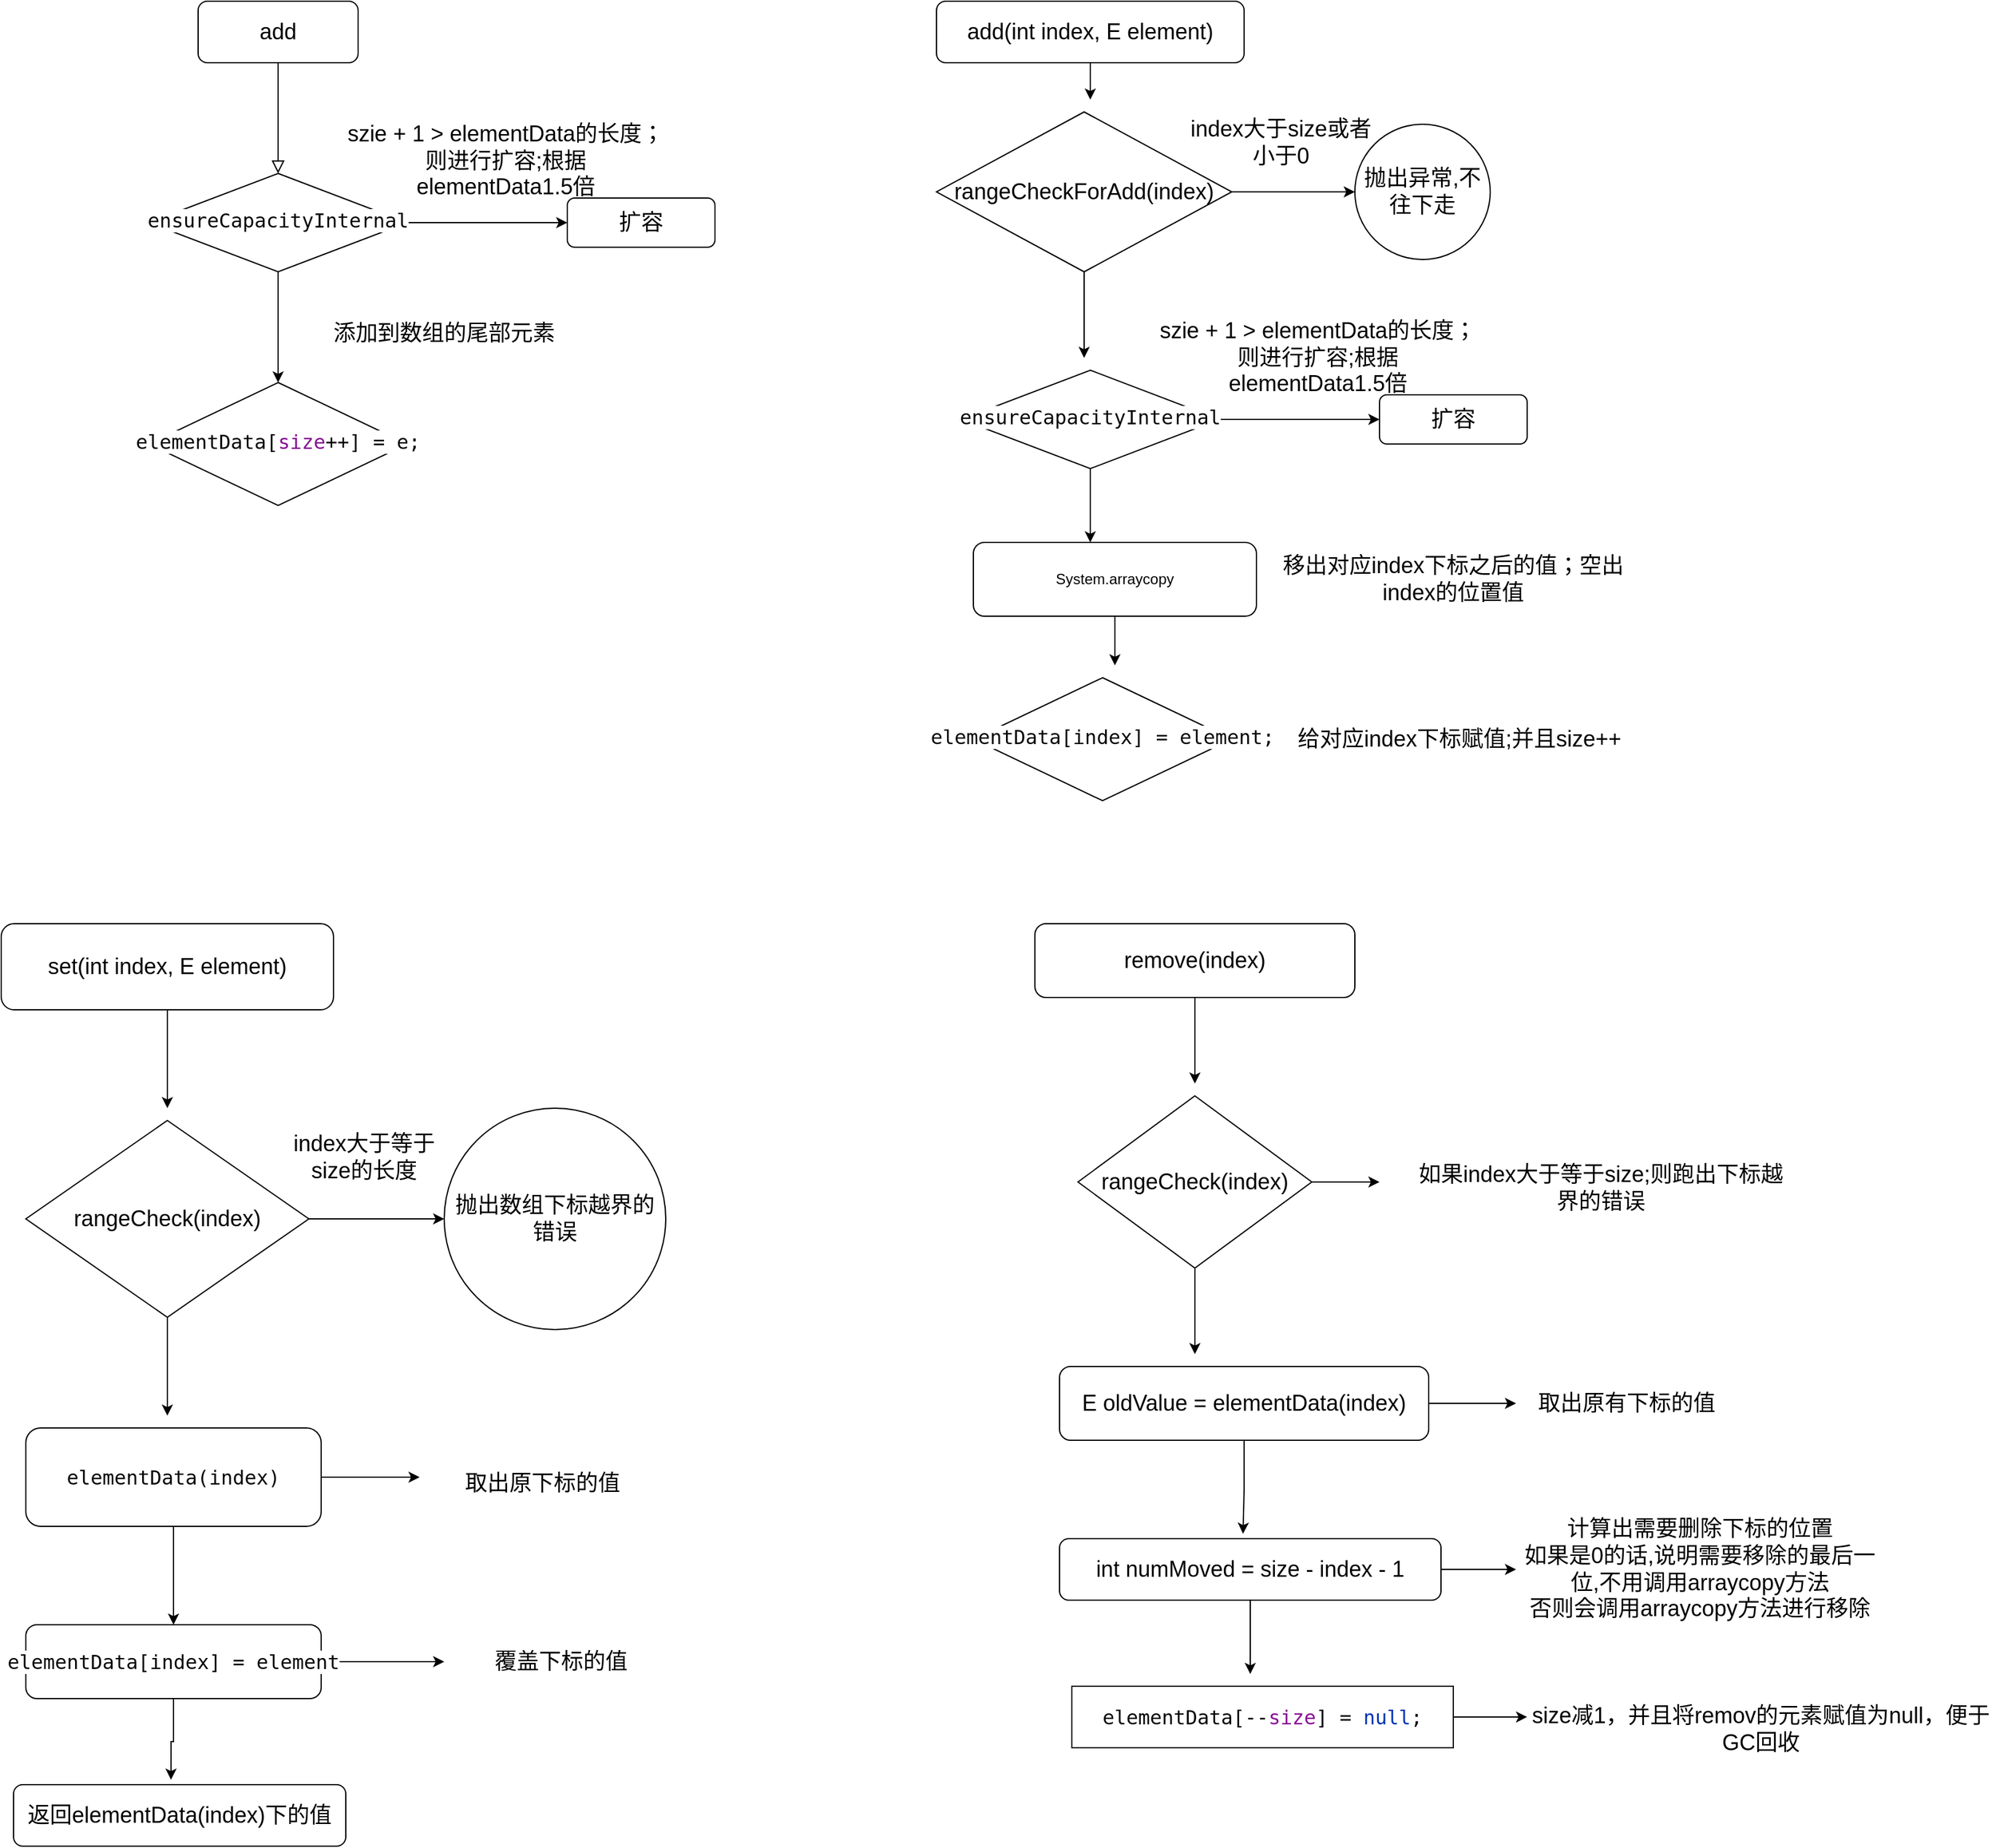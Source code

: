 <mxfile version="21.2.8" type="device" pages="13">
  <diagram id="C5RBs43oDa-KdzZeNtuy" name="ArrayList分析">
    <mxGraphModel dx="2885" dy="1188" grid="1" gridSize="10" guides="1" tooltips="1" connect="1" arrows="1" fold="1" page="1" pageScale="1" pageWidth="827" pageHeight="1169" math="0" shadow="0">
      <root>
        <mxCell id="WIyWlLk6GJQsqaUBKTNV-0" />
        <mxCell id="WIyWlLk6GJQsqaUBKTNV-1" parent="WIyWlLk6GJQsqaUBKTNV-0" />
        <mxCell id="WIyWlLk6GJQsqaUBKTNV-2" value="" style="rounded=0;html=1;jettySize=auto;orthogonalLoop=1;fontSize=11;endArrow=block;endFill=0;endSize=8;strokeWidth=1;shadow=0;labelBackgroundColor=none;edgeStyle=orthogonalEdgeStyle;" parent="WIyWlLk6GJQsqaUBKTNV-1" source="WIyWlLk6GJQsqaUBKTNV-3" target="WIyWlLk6GJQsqaUBKTNV-6" edge="1">
          <mxGeometry relative="1" as="geometry" />
        </mxCell>
        <mxCell id="WIyWlLk6GJQsqaUBKTNV-3" value="&lt;font style=&quot;font-size: 18px;&quot;&gt;add&lt;/font&gt;" style="rounded=1;whiteSpace=wrap;html=1;fontSize=12;glass=0;strokeWidth=1;shadow=0;" parent="WIyWlLk6GJQsqaUBKTNV-1" vertex="1">
          <mxGeometry x="80" y="50" width="130" height="50" as="geometry" />
        </mxCell>
        <mxCell id="YWzRngKKoOlQnykfO6A6-1" style="edgeStyle=orthogonalEdgeStyle;rounded=0;orthogonalLoop=1;jettySize=auto;html=1;entryX=0;entryY=0.5;entryDx=0;entryDy=0;" parent="WIyWlLk6GJQsqaUBKTNV-1" source="WIyWlLk6GJQsqaUBKTNV-6" target="WIyWlLk6GJQsqaUBKTNV-7" edge="1">
          <mxGeometry relative="1" as="geometry" />
        </mxCell>
        <mxCell id="YWzRngKKoOlQnykfO6A6-3" style="edgeStyle=orthogonalEdgeStyle;rounded=0;orthogonalLoop=1;jettySize=auto;html=1;entryX=0.5;entryY=0;entryDx=0;entryDy=0;" parent="WIyWlLk6GJQsqaUBKTNV-1" source="WIyWlLk6GJQsqaUBKTNV-6" target="WIyWlLk6GJQsqaUBKTNV-10" edge="1">
          <mxGeometry relative="1" as="geometry" />
        </mxCell>
        <mxCell id="WIyWlLk6GJQsqaUBKTNV-6" value="&lt;div style=&quot;background-color:#ffffff;color:#080808;font-family:&#39;JetBrains Mono&#39;,monospace;font-size:12.0pt;&quot;&gt;&lt;pre&gt;&lt;div style=&quot;font-family: &amp;quot;JetBrains Mono&amp;quot;, monospace; font-size: 12pt;&quot;&gt;&lt;pre&gt;ensureCapacityInternal&lt;/pre&gt;&lt;/div&gt;&lt;/pre&gt;&lt;/div&gt;" style="rhombus;whiteSpace=wrap;html=1;shadow=0;fontFamily=Helvetica;fontSize=12;align=center;strokeWidth=1;spacing=6;spacingTop=-4;" parent="WIyWlLk6GJQsqaUBKTNV-1" vertex="1">
          <mxGeometry x="40" y="190" width="210" height="80" as="geometry" />
        </mxCell>
        <mxCell id="WIyWlLk6GJQsqaUBKTNV-7" value="&lt;font style=&quot;font-size: 18px;&quot;&gt;扩容&lt;/font&gt;" style="rounded=1;whiteSpace=wrap;html=1;fontSize=12;glass=0;strokeWidth=1;shadow=0;" parent="WIyWlLk6GJQsqaUBKTNV-1" vertex="1">
          <mxGeometry x="380" y="210" width="120" height="40" as="geometry" />
        </mxCell>
        <mxCell id="WIyWlLk6GJQsqaUBKTNV-10" value="&lt;div style=&quot;background-color:#ffffff;color:#080808;font-family:&#39;JetBrains Mono&#39;,monospace;font-size:12.0pt;&quot;&gt;&lt;pre&gt;elementData[&lt;span style=&quot;color:#871094;&quot;&gt;size&lt;/span&gt;++] = e;&lt;/pre&gt;&lt;/div&gt;" style="rhombus;whiteSpace=wrap;html=1;shadow=0;fontFamily=Helvetica;fontSize=12;align=center;strokeWidth=1;spacing=6;spacingTop=-4;" parent="WIyWlLk6GJQsqaUBKTNV-1" vertex="1">
          <mxGeometry x="40" y="360" width="210" height="100" as="geometry" />
        </mxCell>
        <mxCell id="YWzRngKKoOlQnykfO6A6-2" value="&lt;font style=&quot;font-size: 18px;&quot;&gt;szie + 1 &amp;gt; elementData的长度；则进行扩容;根据elementData1.5倍&lt;/font&gt;" style="text;html=1;strokeColor=none;fillColor=none;align=center;verticalAlign=middle;whiteSpace=wrap;rounded=0;" parent="WIyWlLk6GJQsqaUBKTNV-1" vertex="1">
          <mxGeometry x="200" y="150" width="260" height="60" as="geometry" />
        </mxCell>
        <mxCell id="YWzRngKKoOlQnykfO6A6-6" value="&lt;font style=&quot;font-size: 18px;&quot;&gt;添加到数组的尾部元素&lt;/font&gt;" style="text;html=1;strokeColor=none;fillColor=none;align=center;verticalAlign=middle;whiteSpace=wrap;rounded=0;" parent="WIyWlLk6GJQsqaUBKTNV-1" vertex="1">
          <mxGeometry x="160" y="290" width="240" height="60" as="geometry" />
        </mxCell>
        <mxCell id="YWzRngKKoOlQnykfO6A6-17" style="edgeStyle=orthogonalEdgeStyle;rounded=0;orthogonalLoop=1;jettySize=auto;html=1;exitX=0.5;exitY=1;exitDx=0;exitDy=0;" parent="WIyWlLk6GJQsqaUBKTNV-1" source="YWzRngKKoOlQnykfO6A6-8" edge="1">
          <mxGeometry relative="1" as="geometry">
            <mxPoint x="805" y="130" as="targetPoint" />
          </mxGeometry>
        </mxCell>
        <mxCell id="YWzRngKKoOlQnykfO6A6-8" value="&lt;font style=&quot;font-size: 18px;&quot;&gt;add(int index, E element)&lt;/font&gt;" style="rounded=1;whiteSpace=wrap;html=1;fontSize=12;glass=0;strokeWidth=1;shadow=0;" parent="WIyWlLk6GJQsqaUBKTNV-1" vertex="1">
          <mxGeometry x="680" y="50" width="250" height="50" as="geometry" />
        </mxCell>
        <mxCell id="YWzRngKKoOlQnykfO6A6-9" style="edgeStyle=orthogonalEdgeStyle;rounded=0;orthogonalLoop=1;jettySize=auto;html=1;entryX=0;entryY=0.5;entryDx=0;entryDy=0;" parent="WIyWlLk6GJQsqaUBKTNV-1" source="YWzRngKKoOlQnykfO6A6-11" target="YWzRngKKoOlQnykfO6A6-12" edge="1">
          <mxGeometry relative="1" as="geometry" />
        </mxCell>
        <mxCell id="YWzRngKKoOlQnykfO6A6-23" style="edgeStyle=orthogonalEdgeStyle;rounded=0;orthogonalLoop=1;jettySize=auto;html=1;exitX=0.5;exitY=1;exitDx=0;exitDy=0;entryX=0.413;entryY=0;entryDx=0;entryDy=0;entryPerimeter=0;" parent="WIyWlLk6GJQsqaUBKTNV-1" source="YWzRngKKoOlQnykfO6A6-11" target="YWzRngKKoOlQnykfO6A6-22" edge="1">
          <mxGeometry relative="1" as="geometry" />
        </mxCell>
        <mxCell id="YWzRngKKoOlQnykfO6A6-11" value="&lt;div style=&quot;background-color:#ffffff;color:#080808;font-family:&#39;JetBrains Mono&#39;,monospace;font-size:12.0pt;&quot;&gt;&lt;pre&gt;&lt;div style=&quot;font-family: &amp;quot;JetBrains Mono&amp;quot;, monospace; font-size: 12pt;&quot;&gt;&lt;pre&gt;ensureCapacityInternal&lt;/pre&gt;&lt;/div&gt;&lt;/pre&gt;&lt;/div&gt;" style="rhombus;whiteSpace=wrap;html=1;shadow=0;fontFamily=Helvetica;fontSize=12;align=center;strokeWidth=1;spacing=6;spacingTop=-4;" parent="WIyWlLk6GJQsqaUBKTNV-1" vertex="1">
          <mxGeometry x="700" y="350" width="210" height="80" as="geometry" />
        </mxCell>
        <mxCell id="YWzRngKKoOlQnykfO6A6-12" value="&lt;font style=&quot;font-size: 18px;&quot;&gt;扩容&lt;/font&gt;" style="rounded=1;whiteSpace=wrap;html=1;fontSize=12;glass=0;strokeWidth=1;shadow=0;" parent="WIyWlLk6GJQsqaUBKTNV-1" vertex="1">
          <mxGeometry x="1040" y="370" width="120" height="40" as="geometry" />
        </mxCell>
        <mxCell id="YWzRngKKoOlQnykfO6A6-13" value="&lt;div style=&quot;background-color:#ffffff;color:#080808;font-family:&#39;JetBrains Mono&#39;,monospace;font-size:12.0pt;&quot;&gt;&lt;pre&gt;&lt;div style=&quot;font-family: &amp;quot;JetBrains Mono&amp;quot;, monospace; font-size: 12pt;&quot;&gt;&lt;pre&gt;elementData[index] = element;&lt;/pre&gt;&lt;/div&gt;&lt;/pre&gt;&lt;/div&gt;" style="rhombus;whiteSpace=wrap;html=1;shadow=0;fontFamily=Helvetica;fontSize=12;align=center;strokeWidth=1;spacing=6;spacingTop=-4;" parent="WIyWlLk6GJQsqaUBKTNV-1" vertex="1">
          <mxGeometry x="710" y="600" width="210" height="100" as="geometry" />
        </mxCell>
        <mxCell id="YWzRngKKoOlQnykfO6A6-14" value="&lt;font style=&quot;font-size: 18px;&quot;&gt;szie + 1 &amp;gt; elementData的长度；则进行扩容;根据elementData1.5倍&lt;/font&gt;" style="text;html=1;strokeColor=none;fillColor=none;align=center;verticalAlign=middle;whiteSpace=wrap;rounded=0;" parent="WIyWlLk6GJQsqaUBKTNV-1" vertex="1">
          <mxGeometry x="860" y="310" width="260" height="60" as="geometry" />
        </mxCell>
        <mxCell id="YWzRngKKoOlQnykfO6A6-19" style="edgeStyle=orthogonalEdgeStyle;rounded=0;orthogonalLoop=1;jettySize=auto;html=1;exitX=1;exitY=0.5;exitDx=0;exitDy=0;entryX=0;entryY=0.5;entryDx=0;entryDy=0;" parent="WIyWlLk6GJQsqaUBKTNV-1" source="YWzRngKKoOlQnykfO6A6-16" target="YWzRngKKoOlQnykfO6A6-18" edge="1">
          <mxGeometry relative="1" as="geometry" />
        </mxCell>
        <mxCell id="YWzRngKKoOlQnykfO6A6-21" style="edgeStyle=orthogonalEdgeStyle;rounded=0;orthogonalLoop=1;jettySize=auto;html=1;exitX=0.5;exitY=1;exitDx=0;exitDy=0;" parent="WIyWlLk6GJQsqaUBKTNV-1" source="YWzRngKKoOlQnykfO6A6-16" edge="1">
          <mxGeometry relative="1" as="geometry">
            <mxPoint x="800" y="340" as="targetPoint" />
          </mxGeometry>
        </mxCell>
        <mxCell id="YWzRngKKoOlQnykfO6A6-16" value="&lt;font style=&quot;font-size: 18px;&quot;&gt;rangeCheckForAdd(index)&lt;/font&gt;" style="rhombus;whiteSpace=wrap;html=1;" parent="WIyWlLk6GJQsqaUBKTNV-1" vertex="1">
          <mxGeometry x="680" y="140" width="240" height="130" as="geometry" />
        </mxCell>
        <mxCell id="YWzRngKKoOlQnykfO6A6-18" value="&lt;font style=&quot;font-size: 18px;&quot;&gt;抛出异常,不往下走&lt;/font&gt;" style="ellipse;whiteSpace=wrap;html=1;aspect=fixed;" parent="WIyWlLk6GJQsqaUBKTNV-1" vertex="1">
          <mxGeometry x="1020" y="150" width="110" height="110" as="geometry" />
        </mxCell>
        <mxCell id="YWzRngKKoOlQnykfO6A6-20" value="&lt;font style=&quot;font-size: 18px;&quot;&gt;index大于size或者小于0&lt;/font&gt;" style="text;html=1;strokeColor=none;fillColor=none;align=center;verticalAlign=middle;whiteSpace=wrap;rounded=0;" parent="WIyWlLk6GJQsqaUBKTNV-1" vertex="1">
          <mxGeometry x="880" y="150" width="160" height="30" as="geometry" />
        </mxCell>
        <mxCell id="YWzRngKKoOlQnykfO6A6-26" style="edgeStyle=orthogonalEdgeStyle;rounded=0;orthogonalLoop=1;jettySize=auto;html=1;exitX=0.5;exitY=1;exitDx=0;exitDy=0;" parent="WIyWlLk6GJQsqaUBKTNV-1" source="YWzRngKKoOlQnykfO6A6-22" edge="1">
          <mxGeometry relative="1" as="geometry">
            <mxPoint x="825" y="590" as="targetPoint" />
          </mxGeometry>
        </mxCell>
        <mxCell id="YWzRngKKoOlQnykfO6A6-22" value="System.arraycopy" style="rounded=1;whiteSpace=wrap;html=1;" parent="WIyWlLk6GJQsqaUBKTNV-1" vertex="1">
          <mxGeometry x="710" y="490" width="230" height="60" as="geometry" />
        </mxCell>
        <mxCell id="YWzRngKKoOlQnykfO6A6-24" value="&lt;font style=&quot;font-size: 18px;&quot;&gt;移出对应index下标之后的值；空出index的位置值&lt;/font&gt;" style="text;html=1;strokeColor=none;fillColor=none;align=center;verticalAlign=middle;whiteSpace=wrap;rounded=0;" parent="WIyWlLk6GJQsqaUBKTNV-1" vertex="1">
          <mxGeometry x="950" y="495" width="300" height="50" as="geometry" />
        </mxCell>
        <mxCell id="YWzRngKKoOlQnykfO6A6-27" value="&lt;font style=&quot;font-size: 18px;&quot;&gt;给对应index下标赋值;并且size++&lt;/font&gt;" style="text;html=1;strokeColor=none;fillColor=none;align=center;verticalAlign=middle;whiteSpace=wrap;rounded=0;" parent="WIyWlLk6GJQsqaUBKTNV-1" vertex="1">
          <mxGeometry x="950" y="630" width="310" height="40" as="geometry" />
        </mxCell>
        <mxCell id="YWzRngKKoOlQnykfO6A6-31" style="edgeStyle=orthogonalEdgeStyle;rounded=0;orthogonalLoop=1;jettySize=auto;html=1;" parent="WIyWlLk6GJQsqaUBKTNV-1" source="YWzRngKKoOlQnykfO6A6-28" edge="1">
          <mxGeometry relative="1" as="geometry">
            <mxPoint x="55" y="950" as="targetPoint" />
          </mxGeometry>
        </mxCell>
        <mxCell id="YWzRngKKoOlQnykfO6A6-28" value="&lt;font style=&quot;font-size: 18px;&quot;&gt;set(int index, E element)&lt;/font&gt;" style="rounded=1;whiteSpace=wrap;html=1;" parent="WIyWlLk6GJQsqaUBKTNV-1" vertex="1">
          <mxGeometry x="-80" y="800" width="270" height="70" as="geometry" />
        </mxCell>
        <mxCell id="YWzRngKKoOlQnykfO6A6-33" style="edgeStyle=orthogonalEdgeStyle;rounded=0;orthogonalLoop=1;jettySize=auto;html=1;entryX=0;entryY=0.5;entryDx=0;entryDy=0;" parent="WIyWlLk6GJQsqaUBKTNV-1" source="YWzRngKKoOlQnykfO6A6-30" target="YWzRngKKoOlQnykfO6A6-32" edge="1">
          <mxGeometry relative="1" as="geometry" />
        </mxCell>
        <mxCell id="YWzRngKKoOlQnykfO6A6-36" style="edgeStyle=orthogonalEdgeStyle;rounded=0;orthogonalLoop=1;jettySize=auto;html=1;exitX=0.5;exitY=1;exitDx=0;exitDy=0;" parent="WIyWlLk6GJQsqaUBKTNV-1" source="YWzRngKKoOlQnykfO6A6-30" edge="1">
          <mxGeometry relative="1" as="geometry">
            <mxPoint x="55" y="1200" as="targetPoint" />
          </mxGeometry>
        </mxCell>
        <mxCell id="YWzRngKKoOlQnykfO6A6-30" value="&lt;font style=&quot;font-size: 18px;&quot;&gt;rangeCheck(index)&lt;/font&gt;" style="rhombus;whiteSpace=wrap;html=1;" parent="WIyWlLk6GJQsqaUBKTNV-1" vertex="1">
          <mxGeometry x="-60" y="960" width="230" height="160" as="geometry" />
        </mxCell>
        <mxCell id="YWzRngKKoOlQnykfO6A6-32" value="&lt;font style=&quot;font-size: 18px;&quot;&gt;抛出数组下标越界的错误&lt;/font&gt;" style="ellipse;whiteSpace=wrap;html=1;aspect=fixed;" parent="WIyWlLk6GJQsqaUBKTNV-1" vertex="1">
          <mxGeometry x="280" y="950" width="180" height="180" as="geometry" />
        </mxCell>
        <mxCell id="YWzRngKKoOlQnykfO6A6-34" value="&lt;font style=&quot;font-size: 18px;&quot;&gt;index大于等于size的长度&lt;/font&gt;" style="text;html=1;strokeColor=none;fillColor=none;align=center;verticalAlign=middle;whiteSpace=wrap;rounded=0;" parent="WIyWlLk6GJQsqaUBKTNV-1" vertex="1">
          <mxGeometry x="150" y="960" width="130" height="60" as="geometry" />
        </mxCell>
        <mxCell id="YWzRngKKoOlQnykfO6A6-38" style="edgeStyle=orthogonalEdgeStyle;rounded=0;orthogonalLoop=1;jettySize=auto;html=1;exitX=1;exitY=0.5;exitDx=0;exitDy=0;" parent="WIyWlLk6GJQsqaUBKTNV-1" source="YWzRngKKoOlQnykfO6A6-35" edge="1">
          <mxGeometry relative="1" as="geometry">
            <mxPoint x="260" y="1250" as="targetPoint" />
          </mxGeometry>
        </mxCell>
        <mxCell id="YWzRngKKoOlQnykfO6A6-40" style="edgeStyle=orthogonalEdgeStyle;rounded=0;orthogonalLoop=1;jettySize=auto;html=1;exitX=0.5;exitY=1;exitDx=0;exitDy=0;entryX=0.5;entryY=0;entryDx=0;entryDy=0;" parent="WIyWlLk6GJQsqaUBKTNV-1" source="YWzRngKKoOlQnykfO6A6-35" target="YWzRngKKoOlQnykfO6A6-39" edge="1">
          <mxGeometry relative="1" as="geometry" />
        </mxCell>
        <mxCell id="YWzRngKKoOlQnykfO6A6-35" value="&lt;div style=&quot;background-color:#ffffff;color:#080808;font-family:&#39;JetBrains Mono&#39;,monospace;font-size:12.0pt;&quot;&gt;&lt;pre&gt;elementData(index)&lt;/pre&gt;&lt;/div&gt;" style="rounded=1;whiteSpace=wrap;html=1;" parent="WIyWlLk6GJQsqaUBKTNV-1" vertex="1">
          <mxGeometry x="-60" y="1210" width="240" height="80" as="geometry" />
        </mxCell>
        <mxCell id="YWzRngKKoOlQnykfO6A6-37" value="&lt;font style=&quot;font-size: 18px;&quot;&gt;取出原下标的值&lt;/font&gt;" style="text;html=1;strokeColor=none;fillColor=none;align=center;verticalAlign=middle;whiteSpace=wrap;rounded=0;" parent="WIyWlLk6GJQsqaUBKTNV-1" vertex="1">
          <mxGeometry x="280" y="1230" width="160" height="50" as="geometry" />
        </mxCell>
        <mxCell id="YWzRngKKoOlQnykfO6A6-42" style="edgeStyle=orthogonalEdgeStyle;rounded=0;orthogonalLoop=1;jettySize=auto;html=1;exitX=1;exitY=0.5;exitDx=0;exitDy=0;entryX=0;entryY=0.5;entryDx=0;entryDy=0;" parent="WIyWlLk6GJQsqaUBKTNV-1" source="YWzRngKKoOlQnykfO6A6-39" target="YWzRngKKoOlQnykfO6A6-41" edge="1">
          <mxGeometry relative="1" as="geometry" />
        </mxCell>
        <mxCell id="YWzRngKKoOlQnykfO6A6-44" style="edgeStyle=orthogonalEdgeStyle;rounded=0;orthogonalLoop=1;jettySize=auto;html=1;entryX=0.474;entryY=-0.08;entryDx=0;entryDy=0;entryPerimeter=0;" parent="WIyWlLk6GJQsqaUBKTNV-1" source="YWzRngKKoOlQnykfO6A6-39" target="YWzRngKKoOlQnykfO6A6-43" edge="1">
          <mxGeometry relative="1" as="geometry" />
        </mxCell>
        <mxCell id="YWzRngKKoOlQnykfO6A6-39" value="&lt;div style=&quot;background-color:#ffffff;color:#080808;font-family:&#39;JetBrains Mono&#39;,monospace;font-size:12.0pt;&quot;&gt;&lt;pre&gt;elementData[index] = element&lt;/pre&gt;&lt;/div&gt;" style="rounded=1;whiteSpace=wrap;html=1;" parent="WIyWlLk6GJQsqaUBKTNV-1" vertex="1">
          <mxGeometry x="-60" y="1370" width="240" height="60" as="geometry" />
        </mxCell>
        <mxCell id="YWzRngKKoOlQnykfO6A6-41" value="&lt;font style=&quot;font-size: 18px;&quot;&gt;覆盖下标的值&lt;/font&gt;" style="text;html=1;strokeColor=none;fillColor=none;align=center;verticalAlign=middle;whiteSpace=wrap;rounded=0;" parent="WIyWlLk6GJQsqaUBKTNV-1" vertex="1">
          <mxGeometry x="280" y="1375" width="190" height="50" as="geometry" />
        </mxCell>
        <mxCell id="YWzRngKKoOlQnykfO6A6-43" value="&lt;font style=&quot;font-size: 18px;&quot;&gt;返回elementData(index)下的值&lt;/font&gt;" style="rounded=1;whiteSpace=wrap;html=1;" parent="WIyWlLk6GJQsqaUBKTNV-1" vertex="1">
          <mxGeometry x="-70" y="1500" width="270" height="50" as="geometry" />
        </mxCell>
        <mxCell id="YWzRngKKoOlQnykfO6A6-47" style="edgeStyle=orthogonalEdgeStyle;rounded=0;orthogonalLoop=1;jettySize=auto;html=1;" parent="WIyWlLk6GJQsqaUBKTNV-1" source="YWzRngKKoOlQnykfO6A6-45" edge="1">
          <mxGeometry relative="1" as="geometry">
            <mxPoint x="890" y="930" as="targetPoint" />
          </mxGeometry>
        </mxCell>
        <mxCell id="YWzRngKKoOlQnykfO6A6-45" value="&lt;font style=&quot;font-size: 18px;&quot;&gt;remove(index)&lt;/font&gt;" style="rounded=1;whiteSpace=wrap;html=1;" parent="WIyWlLk6GJQsqaUBKTNV-1" vertex="1">
          <mxGeometry x="760" y="800" width="260" height="60" as="geometry" />
        </mxCell>
        <mxCell id="YWzRngKKoOlQnykfO6A6-49" style="edgeStyle=orthogonalEdgeStyle;rounded=0;orthogonalLoop=1;jettySize=auto;html=1;exitX=1;exitY=0.5;exitDx=0;exitDy=0;" parent="WIyWlLk6GJQsqaUBKTNV-1" source="YWzRngKKoOlQnykfO6A6-46" edge="1">
          <mxGeometry relative="1" as="geometry">
            <mxPoint x="1040" y="1010" as="targetPoint" />
          </mxGeometry>
        </mxCell>
        <mxCell id="YWzRngKKoOlQnykfO6A6-51" style="edgeStyle=orthogonalEdgeStyle;rounded=0;orthogonalLoop=1;jettySize=auto;html=1;exitX=0.5;exitY=1;exitDx=0;exitDy=0;" parent="WIyWlLk6GJQsqaUBKTNV-1" source="YWzRngKKoOlQnykfO6A6-46" edge="1">
          <mxGeometry relative="1" as="geometry">
            <mxPoint x="890" y="1150" as="targetPoint" />
          </mxGeometry>
        </mxCell>
        <mxCell id="YWzRngKKoOlQnykfO6A6-46" value="&lt;font style=&quot;font-size: 18px;&quot;&gt;rangeCheck(index)&lt;/font&gt;" style="rhombus;whiteSpace=wrap;html=1;" parent="WIyWlLk6GJQsqaUBKTNV-1" vertex="1">
          <mxGeometry x="795" y="940" width="190" height="140" as="geometry" />
        </mxCell>
        <mxCell id="YWzRngKKoOlQnykfO6A6-48" value="&lt;font style=&quot;font-size: 18px;&quot;&gt;如果index大于等于size;则跑出下标越界的错误&lt;/font&gt;" style="text;html=1;strokeColor=none;fillColor=none;align=center;verticalAlign=middle;whiteSpace=wrap;rounded=0;" parent="WIyWlLk6GJQsqaUBKTNV-1" vertex="1">
          <mxGeometry x="1070" y="1000" width="300" height="30" as="geometry" />
        </mxCell>
        <mxCell id="YWzRngKKoOlQnykfO6A6-53" style="edgeStyle=orthogonalEdgeStyle;rounded=0;orthogonalLoop=1;jettySize=auto;html=1;exitX=1;exitY=0.5;exitDx=0;exitDy=0;entryX=0;entryY=0.5;entryDx=0;entryDy=0;" parent="WIyWlLk6GJQsqaUBKTNV-1" source="YWzRngKKoOlQnykfO6A6-50" target="YWzRngKKoOlQnykfO6A6-52" edge="1">
          <mxGeometry relative="1" as="geometry" />
        </mxCell>
        <mxCell id="YWzRngKKoOlQnykfO6A6-55" style="edgeStyle=orthogonalEdgeStyle;rounded=0;orthogonalLoop=1;jettySize=auto;html=1;exitX=0.5;exitY=1;exitDx=0;exitDy=0;entryX=0.481;entryY=-0.08;entryDx=0;entryDy=0;entryPerimeter=0;" parent="WIyWlLk6GJQsqaUBKTNV-1" source="YWzRngKKoOlQnykfO6A6-50" target="YWzRngKKoOlQnykfO6A6-54" edge="1">
          <mxGeometry relative="1" as="geometry" />
        </mxCell>
        <mxCell id="YWzRngKKoOlQnykfO6A6-50" value="&lt;font style=&quot;font-size: 18px;&quot;&gt;E oldValue = elementData(index)&lt;/font&gt;" style="rounded=1;whiteSpace=wrap;html=1;" parent="WIyWlLk6GJQsqaUBKTNV-1" vertex="1">
          <mxGeometry x="780" y="1160" width="300" height="60" as="geometry" />
        </mxCell>
        <mxCell id="YWzRngKKoOlQnykfO6A6-52" value="&lt;font style=&quot;font-size: 18px;&quot;&gt;取出原有下标的值&lt;/font&gt;" style="text;html=1;strokeColor=none;fillColor=none;align=center;verticalAlign=middle;whiteSpace=wrap;rounded=0;" parent="WIyWlLk6GJQsqaUBKTNV-1" vertex="1">
          <mxGeometry x="1151" y="1175" width="180" height="30" as="geometry" />
        </mxCell>
        <mxCell id="YWzRngKKoOlQnykfO6A6-57" style="edgeStyle=orthogonalEdgeStyle;rounded=0;orthogonalLoop=1;jettySize=auto;html=1;exitX=1;exitY=0.5;exitDx=0;exitDy=0;" parent="WIyWlLk6GJQsqaUBKTNV-1" source="YWzRngKKoOlQnykfO6A6-54" target="YWzRngKKoOlQnykfO6A6-56" edge="1">
          <mxGeometry relative="1" as="geometry" />
        </mxCell>
        <mxCell id="YWzRngKKoOlQnykfO6A6-59" style="edgeStyle=orthogonalEdgeStyle;rounded=0;orthogonalLoop=1;jettySize=auto;html=1;exitX=0.5;exitY=1;exitDx=0;exitDy=0;" parent="WIyWlLk6GJQsqaUBKTNV-1" source="YWzRngKKoOlQnykfO6A6-54" edge="1">
          <mxGeometry relative="1" as="geometry">
            <mxPoint x="935" y="1410" as="targetPoint" />
          </mxGeometry>
        </mxCell>
        <mxCell id="YWzRngKKoOlQnykfO6A6-54" value="&lt;font style=&quot;font-size: 18px;&quot;&gt;int numMoved = size - index - 1&lt;/font&gt;" style="rounded=1;whiteSpace=wrap;html=1;" parent="WIyWlLk6GJQsqaUBKTNV-1" vertex="1">
          <mxGeometry x="780" y="1300" width="310" height="50" as="geometry" />
        </mxCell>
        <mxCell id="YWzRngKKoOlQnykfO6A6-56" value="&lt;font style=&quot;font-size: 18px;&quot;&gt;计算出需要删除下标的位置&lt;br&gt;如果是0的话,说明需要移除的最后一位,不用调用arraycopy方法&lt;br&gt;否则会调用arraycopy方法进行移除&lt;br&gt;&lt;/font&gt;" style="text;html=1;strokeColor=none;fillColor=none;align=center;verticalAlign=middle;whiteSpace=wrap;rounded=0;" parent="WIyWlLk6GJQsqaUBKTNV-1" vertex="1">
          <mxGeometry x="1151" y="1305" width="299" height="40" as="geometry" />
        </mxCell>
        <mxCell id="YWzRngKKoOlQnykfO6A6-61" style="edgeStyle=orthogonalEdgeStyle;rounded=0;orthogonalLoop=1;jettySize=auto;html=1;exitX=1;exitY=0.5;exitDx=0;exitDy=0;entryX=0;entryY=0.357;entryDx=0;entryDy=0;entryPerimeter=0;" parent="WIyWlLk6GJQsqaUBKTNV-1" source="YWzRngKKoOlQnykfO6A6-58" target="YWzRngKKoOlQnykfO6A6-60" edge="1">
          <mxGeometry relative="1" as="geometry" />
        </mxCell>
        <mxCell id="YWzRngKKoOlQnykfO6A6-58" value="&lt;div style=&quot;background-color:#ffffff;color:#080808;font-family:&#39;JetBrains Mono&#39;,monospace;font-size:12.0pt;&quot;&gt;&lt;pre&gt;elementData[--&lt;span style=&quot;color:#871094;&quot;&gt;size&lt;/span&gt;] = &lt;span style=&quot;color:#0033b3;&quot;&gt;null&lt;/span&gt;;&lt;/pre&gt;&lt;/div&gt;" style="rounded=0;whiteSpace=wrap;html=1;" parent="WIyWlLk6GJQsqaUBKTNV-1" vertex="1">
          <mxGeometry x="790" y="1420" width="310" height="50" as="geometry" />
        </mxCell>
        <mxCell id="YWzRngKKoOlQnykfO6A6-60" value="&lt;font style=&quot;font-size: 18px;&quot;&gt;size减1，并且将remov的元素赋值为null，便于GC回收&lt;/font&gt;" style="text;html=1;strokeColor=none;fillColor=none;align=center;verticalAlign=middle;whiteSpace=wrap;rounded=0;" parent="WIyWlLk6GJQsqaUBKTNV-1" vertex="1">
          <mxGeometry x="1160" y="1420" width="380" height="70" as="geometry" />
        </mxCell>
      </root>
    </mxGraphModel>
  </diagram>
  <diagram id="gkJrSc6bZCHbXtj8PMpt" name="LinkedList分析">
    <mxGraphModel dx="1231" dy="19" grid="1" gridSize="10" guides="1" tooltips="1" connect="1" arrows="1" fold="1" page="1" pageScale="1" pageWidth="827" pageHeight="1169" math="0" shadow="0">
      <root>
        <mxCell id="0" />
        <mxCell id="1" parent="0" />
        <mxCell id="Mm9zKy_HeUPOPrQPFXp2-1" value="&lt;font style=&quot;font-size: 18px;&quot;&gt;Node&lt;/font&gt;" style="swimlane;fontStyle=0;childLayout=stackLayout;horizontal=1;startSize=30;horizontalStack=0;resizeParent=1;resizeParentMax=0;resizeLast=0;collapsible=1;marginBottom=0;whiteSpace=wrap;html=1;fillColor=#dae8fc;strokeColor=#6c8ebf;" parent="1" vertex="1">
          <mxGeometry x="1170" y="1390" width="160" height="120" as="geometry" />
        </mxCell>
        <mxCell id="Mm9zKy_HeUPOPrQPFXp2-2" value="&lt;font style=&quot;font-size: 18px;&quot;&gt;E item&lt;/font&gt;" style="text;strokeColor=none;fillColor=none;align=left;verticalAlign=middle;spacingLeft=4;spacingRight=4;overflow=hidden;points=[[0,0.5],[1,0.5]];portConstraint=eastwest;rotatable=0;whiteSpace=wrap;html=1;" parent="Mm9zKy_HeUPOPrQPFXp2-1" vertex="1">
          <mxGeometry y="30" width="160" height="30" as="geometry" />
        </mxCell>
        <mxCell id="Mm9zKy_HeUPOPrQPFXp2-3" value="&lt;font style=&quot;font-size: 18px;&quot;&gt;Node&amp;lt;E&amp;gt; next&lt;/font&gt;" style="text;strokeColor=none;fillColor=none;align=left;verticalAlign=middle;spacingLeft=4;spacingRight=4;overflow=hidden;points=[[0,0.5],[1,0.5]];portConstraint=eastwest;rotatable=0;whiteSpace=wrap;html=1;" parent="Mm9zKy_HeUPOPrQPFXp2-1" vertex="1">
          <mxGeometry y="60" width="160" height="30" as="geometry" />
        </mxCell>
        <mxCell id="Mm9zKy_HeUPOPrQPFXp2-4" value="&lt;font style=&quot;font-size: 18px;&quot;&gt;Node&amp;lt;E&amp;gt; prev&lt;/font&gt;" style="text;strokeColor=none;fillColor=none;align=left;verticalAlign=middle;spacingLeft=4;spacingRight=4;overflow=hidden;points=[[0,0.5],[1,0.5]];portConstraint=eastwest;rotatable=0;whiteSpace=wrap;html=1;" parent="Mm9zKy_HeUPOPrQPFXp2-1" vertex="1">
          <mxGeometry y="90" width="160" height="30" as="geometry" />
        </mxCell>
        <mxCell id="Mm9zKy_HeUPOPrQPFXp2-5" value="&lt;font style=&quot;font-size: 18px;&quot;&gt;Node2&lt;/font&gt;" style="swimlane;fontStyle=0;childLayout=stackLayout;horizontal=1;startSize=30;horizontalStack=0;resizeParent=1;resizeParentMax=0;resizeLast=0;collapsible=1;marginBottom=0;whiteSpace=wrap;html=1;fillColor=#dae8fc;strokeColor=#6c8ebf;" parent="1" vertex="1">
          <mxGeometry x="1430" y="1390" width="160" height="120" as="geometry" />
        </mxCell>
        <mxCell id="Mm9zKy_HeUPOPrQPFXp2-6" value="&lt;font style=&quot;font-size: 18px;&quot;&gt;E item&lt;/font&gt;" style="text;strokeColor=none;fillColor=none;align=left;verticalAlign=middle;spacingLeft=4;spacingRight=4;overflow=hidden;points=[[0,0.5],[1,0.5]];portConstraint=eastwest;rotatable=0;whiteSpace=wrap;html=1;" parent="Mm9zKy_HeUPOPrQPFXp2-5" vertex="1">
          <mxGeometry y="30" width="160" height="30" as="geometry" />
        </mxCell>
        <mxCell id="Mm9zKy_HeUPOPrQPFXp2-7" value="&lt;font style=&quot;font-size: 18px;&quot;&gt;Node&amp;lt;E&amp;gt; next&lt;/font&gt;" style="text;strokeColor=none;fillColor=none;align=left;verticalAlign=middle;spacingLeft=4;spacingRight=4;overflow=hidden;points=[[0,0.5],[1,0.5]];portConstraint=eastwest;rotatable=0;whiteSpace=wrap;html=1;" parent="Mm9zKy_HeUPOPrQPFXp2-5" vertex="1">
          <mxGeometry y="60" width="160" height="30" as="geometry" />
        </mxCell>
        <mxCell id="Mm9zKy_HeUPOPrQPFXp2-8" value="&lt;font style=&quot;font-size: 18px;&quot;&gt;Node&amp;lt;E&amp;gt; prev&lt;/font&gt;" style="text;strokeColor=none;fillColor=none;align=left;verticalAlign=middle;spacingLeft=4;spacingRight=4;overflow=hidden;points=[[0,0.5],[1,0.5]];portConstraint=eastwest;rotatable=0;whiteSpace=wrap;html=1;" parent="Mm9zKy_HeUPOPrQPFXp2-5" vertex="1">
          <mxGeometry y="90" width="160" height="30" as="geometry" />
        </mxCell>
        <mxCell id="Mm9zKy_HeUPOPrQPFXp2-9" style="edgeStyle=orthogonalEdgeStyle;rounded=0;orthogonalLoop=1;jettySize=auto;html=1;exitX=1;exitY=0.5;exitDx=0;exitDy=0;entryX=0;entryY=0.167;entryDx=0;entryDy=0;entryPerimeter=0;" parent="1" source="Mm9zKy_HeUPOPrQPFXp2-3" target="Mm9zKy_HeUPOPrQPFXp2-5" edge="1">
          <mxGeometry relative="1" as="geometry" />
        </mxCell>
        <mxCell id="Mm9zKy_HeUPOPrQPFXp2-10" style="edgeStyle=orthogonalEdgeStyle;rounded=0;orthogonalLoop=1;jettySize=auto;html=1;exitX=0;exitY=0.5;exitDx=0;exitDy=0;entryX=0;entryY=0.167;entryDx=0;entryDy=0;entryPerimeter=0;" parent="1" source="Mm9zKy_HeUPOPrQPFXp2-8" target="Mm9zKy_HeUPOPrQPFXp2-1" edge="1">
          <mxGeometry relative="1" as="geometry" />
        </mxCell>
        <mxCell id="Mm9zKy_HeUPOPrQPFXp2-11" value="&lt;font style=&quot;font-size: 18px;&quot;&gt;Node3&lt;/font&gt;" style="swimlane;fontStyle=0;childLayout=stackLayout;horizontal=1;startSize=30;horizontalStack=0;resizeParent=1;resizeParentMax=0;resizeLast=0;collapsible=1;marginBottom=0;whiteSpace=wrap;html=1;fillColor=#dae8fc;strokeColor=#6c8ebf;" parent="1" vertex="1">
          <mxGeometry x="1670" y="1390" width="160" height="120" as="geometry" />
        </mxCell>
        <mxCell id="Mm9zKy_HeUPOPrQPFXp2-12" value="&lt;font style=&quot;font-size: 18px;&quot;&gt;E item&lt;/font&gt;" style="text;strokeColor=none;fillColor=none;align=left;verticalAlign=middle;spacingLeft=4;spacingRight=4;overflow=hidden;points=[[0,0.5],[1,0.5]];portConstraint=eastwest;rotatable=0;whiteSpace=wrap;html=1;" parent="Mm9zKy_HeUPOPrQPFXp2-11" vertex="1">
          <mxGeometry y="30" width="160" height="30" as="geometry" />
        </mxCell>
        <mxCell id="Mm9zKy_HeUPOPrQPFXp2-13" value="&lt;font style=&quot;font-size: 18px;&quot;&gt;Node&amp;lt;E&amp;gt; next&lt;/font&gt;" style="text;strokeColor=none;fillColor=none;align=left;verticalAlign=middle;spacingLeft=4;spacingRight=4;overflow=hidden;points=[[0,0.5],[1,0.5]];portConstraint=eastwest;rotatable=0;whiteSpace=wrap;html=1;" parent="Mm9zKy_HeUPOPrQPFXp2-11" vertex="1">
          <mxGeometry y="60" width="160" height="30" as="geometry" />
        </mxCell>
        <mxCell id="Mm9zKy_HeUPOPrQPFXp2-14" value="&lt;font style=&quot;font-size: 18px;&quot;&gt;Node&amp;lt;E&amp;gt; prev&lt;/font&gt;" style="text;strokeColor=none;fillColor=none;align=left;verticalAlign=middle;spacingLeft=4;spacingRight=4;overflow=hidden;points=[[0,0.5],[1,0.5]];portConstraint=eastwest;rotatable=0;whiteSpace=wrap;html=1;" parent="Mm9zKy_HeUPOPrQPFXp2-11" vertex="1">
          <mxGeometry y="90" width="160" height="30" as="geometry" />
        </mxCell>
        <mxCell id="Mm9zKy_HeUPOPrQPFXp2-15" style="edgeStyle=orthogonalEdgeStyle;rounded=0;orthogonalLoop=1;jettySize=auto;html=1;exitX=1;exitY=0.5;exitDx=0;exitDy=0;entryX=0;entryY=0.167;entryDx=0;entryDy=0;entryPerimeter=0;" parent="1" source="Mm9zKy_HeUPOPrQPFXp2-7" target="Mm9zKy_HeUPOPrQPFXp2-11" edge="1">
          <mxGeometry relative="1" as="geometry" />
        </mxCell>
        <mxCell id="Mm9zKy_HeUPOPrQPFXp2-17" style="edgeStyle=orthogonalEdgeStyle;rounded=0;orthogonalLoop=1;jettySize=auto;html=1;exitX=1;exitY=0.5;exitDx=0;exitDy=0;entryX=0.5;entryY=0;entryDx=0;entryDy=0;" parent="1" source="Mm9zKy_HeUPOPrQPFXp2-14" target="Mm9zKy_HeUPOPrQPFXp2-5" edge="1">
          <mxGeometry relative="1" as="geometry" />
        </mxCell>
        <mxCell id="Mm9zKy_HeUPOPrQPFXp2-18" value="&lt;font style=&quot;font-size: 18px;&quot;&gt;null&lt;/font&gt;" style="text;html=1;strokeColor=#d6b656;fillColor=#fff2cc;align=center;verticalAlign=middle;whiteSpace=wrap;rounded=0;" parent="1" vertex="1">
          <mxGeometry x="960" y="1417.5" width="130" height="65" as="geometry" />
        </mxCell>
        <mxCell id="Mm9zKy_HeUPOPrQPFXp2-19" style="edgeStyle=orthogonalEdgeStyle;rounded=0;orthogonalLoop=1;jettySize=auto;html=1;exitX=0;exitY=0.5;exitDx=0;exitDy=0;" parent="1" source="Mm9zKy_HeUPOPrQPFXp2-4" target="Mm9zKy_HeUPOPrQPFXp2-18" edge="1">
          <mxGeometry relative="1" as="geometry" />
        </mxCell>
        <mxCell id="Mm9zKy_HeUPOPrQPFXp2-20" value="&lt;font style=&quot;font-size: 18px;&quot;&gt;null&lt;/font&gt;" style="text;html=1;strokeColor=#d6b656;fillColor=#fff2cc;align=center;verticalAlign=middle;whiteSpace=wrap;rounded=0;" parent="1" vertex="1">
          <mxGeometry x="1930" y="1432.5" width="130" height="65" as="geometry" />
        </mxCell>
        <mxCell id="Mm9zKy_HeUPOPrQPFXp2-21" style="edgeStyle=orthogonalEdgeStyle;rounded=0;orthogonalLoop=1;jettySize=auto;html=1;" parent="1" source="Mm9zKy_HeUPOPrQPFXp2-13" target="Mm9zKy_HeUPOPrQPFXp2-20" edge="1">
          <mxGeometry relative="1" as="geometry" />
        </mxCell>
        <mxCell id="Mm9zKy_HeUPOPrQPFXp2-24" style="edgeStyle=orthogonalEdgeStyle;rounded=0;orthogonalLoop=1;jettySize=auto;html=1;" parent="1" source="Mm9zKy_HeUPOPrQPFXp2-22" edge="1">
          <mxGeometry relative="1" as="geometry">
            <mxPoint x="1145" y="1830" as="targetPoint" />
          </mxGeometry>
        </mxCell>
        <mxCell id="Mm9zKy_HeUPOPrQPFXp2-22" value="&lt;font style=&quot;font-size: 18px;&quot;&gt;add(E e)&lt;/font&gt;" style="rounded=0;whiteSpace=wrap;html=1;" parent="1" vertex="1">
          <mxGeometry x="1030" y="1694" width="230" height="60" as="geometry" />
        </mxCell>
        <mxCell id="Mm9zKy_HeUPOPrQPFXp2-27" style="edgeStyle=orthogonalEdgeStyle;rounded=0;orthogonalLoop=1;jettySize=auto;html=1;" parent="1" source="Mm9zKy_HeUPOPrQPFXp2-23" target="Mm9zKy_HeUPOPrQPFXp2-26" edge="1">
          <mxGeometry relative="1" as="geometry" />
        </mxCell>
        <mxCell id="Mm9zKy_HeUPOPrQPFXp2-29" style="edgeStyle=orthogonalEdgeStyle;rounded=0;orthogonalLoop=1;jettySize=auto;html=1;exitX=0.5;exitY=1;exitDx=0;exitDy=0;" parent="1" source="Mm9zKy_HeUPOPrQPFXp2-23" edge="1">
          <mxGeometry relative="1" as="geometry">
            <mxPoint x="1165" y="2090" as="targetPoint" />
          </mxGeometry>
        </mxCell>
        <mxCell id="Mm9zKy_HeUPOPrQPFXp2-23" value="&lt;div style=&quot;background-color:#ffffff;color:#080808;font-family:&#39;JetBrains Mono&#39;,monospace;font-size:12.0pt;&quot;&gt;&lt;pre&gt;final &lt;span style=&quot;color:#000000;&quot;&gt;Node&lt;/span&gt;&amp;lt;&lt;span style=&quot;color:#007e8a;&quot;&gt;E&lt;/span&gt;&amp;gt; &lt;span style=&quot;color:#000000;&quot;&gt;l &lt;/span&gt;= &lt;span style=&quot;color:#871094;&quot;&gt;last&lt;/span&gt;;&lt;br&gt;&lt;span style=&quot;color:#0033b3;&quot;&gt;final &lt;/span&gt;&lt;span style=&quot;color:#000000;&quot;&gt;Node&lt;/span&gt;&amp;lt;&lt;span style=&quot;color:#007e8a;&quot;&gt;E&lt;/span&gt;&amp;gt; &lt;span style=&quot;color:#000000;&quot;&gt;newNode &lt;/span&gt;= &lt;span style=&quot;color:#0033b3;&quot;&gt;new &lt;/span&gt;Node&amp;lt;&amp;gt;(&lt;span style=&quot;color:#000000;&quot;&gt;l&lt;/span&gt;, e, &lt;span style=&quot;color:#0033b3;&quot;&gt;null&lt;/span&gt;);&lt;br&gt;&lt;span style=&quot;color:#871094;&quot;&gt;last &lt;/span&gt;= &lt;span style=&quot;color:#000000;&quot;&gt;newNode&lt;/span&gt;;&lt;/pre&gt;&lt;/div&gt;" style="rounded=1;whiteSpace=wrap;html=1;" parent="1" vertex="1">
          <mxGeometry x="970" y="1840" width="390" height="180" as="geometry" />
        </mxCell>
        <mxCell id="Mm9zKy_HeUPOPrQPFXp2-26" value="&lt;font style=&quot;font-size: 18px;&quot;&gt;1. 拿出原last;因为添加的元素要继续往后追加&lt;br&gt;2. new 一个node,prex指针就是当前的last节点&lt;br&gt;3: 将last变为新new的元素&lt;/font&gt;" style="text;html=1;strokeColor=none;fillColor=none;align=center;verticalAlign=middle;whiteSpace=wrap;rounded=0;" parent="1" vertex="1">
          <mxGeometry x="1470" y="1865" width="500" height="130" as="geometry" />
        </mxCell>
        <mxCell id="Mm9zKy_HeUPOPrQPFXp2-31" style="edgeStyle=orthogonalEdgeStyle;rounded=0;orthogonalLoop=1;jettySize=auto;html=1;exitX=1;exitY=0.5;exitDx=0;exitDy=0;" parent="1" source="Mm9zKy_HeUPOPrQPFXp2-28" edge="1">
          <mxGeometry relative="1" as="geometry">
            <mxPoint x="1490" y="2175" as="targetPoint" />
          </mxGeometry>
        </mxCell>
        <mxCell id="Mm9zKy_HeUPOPrQPFXp2-28" value="&lt;div style=&quot;background-color:#ffffff;color:#080808;font-family:&#39;JetBrains Mono&#39;,monospace;font-size:12.0pt;&quot;&gt;&lt;pre&gt;if (&lt;span style=&quot;color:#000000;&quot;&gt;l &lt;/span&gt;== &lt;span style=&quot;color:#0033b3;&quot;&gt;null&lt;/span&gt;)&lt;br&gt;    &lt;span style=&quot;color:#871094;&quot;&gt;first &lt;/span&gt;= &lt;span style=&quot;color:#000000;&quot;&gt;newNode&lt;/span&gt;;&lt;br&gt;&lt;span style=&quot;color:#0033b3;&quot;&gt;else&lt;br&gt;&lt;/span&gt;&lt;span style=&quot;color:#0033b3;&quot;&gt;    &lt;/span&gt;&lt;span style=&quot;color:#000000;&quot;&gt;l&lt;/span&gt;.&lt;span style=&quot;color:#871094;&quot;&gt;next &lt;/span&gt;= &lt;span style=&quot;color:#000000;&quot;&gt;newNode&lt;/span&gt;;&lt;br&gt;&lt;span style=&quot;color:#871094;&quot;&gt;size&lt;/span&gt;++;&lt;br&gt;&lt;span style=&quot;color:#871094;&quot;&gt;modCount&lt;/span&gt;++;&lt;/pre&gt;&lt;/div&gt;" style="rounded=0;whiteSpace=wrap;html=1;" parent="1" vertex="1">
          <mxGeometry x="970" y="2110" width="355" height="130" as="geometry" />
        </mxCell>
        <mxCell id="Mm9zKy_HeUPOPrQPFXp2-30" value="&lt;font style=&quot;font-size: 18px;&quot;&gt;1. 如果原有last是没有的值，则说明该linkedList是没有值; first和last此时是同一个&lt;br&gt;2: 如果原last有值,则新创建的node节点追加到上一个last的next下&lt;br&gt;3. size 和 modCount 都进++&lt;br&gt;&lt;/font&gt;" style="text;html=1;strokeColor=none;fillColor=none;align=center;verticalAlign=middle;whiteSpace=wrap;rounded=0;" parent="1" vertex="1">
          <mxGeometry x="1520" y="2100" width="400" height="130" as="geometry" />
        </mxCell>
        <mxCell id="Mm9zKy_HeUPOPrQPFXp2-35" style="edgeStyle=orthogonalEdgeStyle;rounded=0;orthogonalLoop=1;jettySize=auto;html=1;exitX=0.5;exitY=1;exitDx=0;exitDy=0;entryX=0.5;entryY=0;entryDx=0;entryDy=0;" parent="1" source="Mm9zKy_HeUPOPrQPFXp2-32" target="Mm9zKy_HeUPOPrQPFXp2-33" edge="1">
          <mxGeometry relative="1" as="geometry" />
        </mxCell>
        <mxCell id="Mm9zKy_HeUPOPrQPFXp2-32" value="&lt;font style=&quot;font-size: 18px;&quot;&gt;add(int idnex, E element)&lt;/font&gt;" style="rounded=1;whiteSpace=wrap;html=1;" parent="1" vertex="1">
          <mxGeometry x="2340" y="1694" width="280" height="66" as="geometry" />
        </mxCell>
        <mxCell id="Mm9zKy_HeUPOPrQPFXp2-37" style="edgeStyle=orthogonalEdgeStyle;rounded=0;orthogonalLoop=1;jettySize=auto;html=1;" parent="1" source="Mm9zKy_HeUPOPrQPFXp2-33" target="Mm9zKy_HeUPOPrQPFXp2-36" edge="1">
          <mxGeometry relative="1" as="geometry" />
        </mxCell>
        <mxCell id="Mm9zKy_HeUPOPrQPFXp2-39" style="edgeStyle=orthogonalEdgeStyle;rounded=0;orthogonalLoop=1;jettySize=auto;html=1;exitX=0.5;exitY=1;exitDx=0;exitDy=0;entryX=0.5;entryY=0;entryDx=0;entryDy=0;" parent="1" source="Mm9zKy_HeUPOPrQPFXp2-33" target="Mm9zKy_HeUPOPrQPFXp2-38" edge="1">
          <mxGeometry relative="1" as="geometry" />
        </mxCell>
        <mxCell id="Mm9zKy_HeUPOPrQPFXp2-33" value="&lt;div style=&quot;background-color:#ffffff;color:#080808;font-family:&#39;JetBrains Mono&#39;,monospace;font-size:12.0pt;&quot;&gt;&lt;pre&gt;checkPositionIndex&lt;/pre&gt;&lt;/div&gt;" style="rounded=1;whiteSpace=wrap;html=1;" parent="1" vertex="1">
          <mxGeometry x="2360" y="1820" width="240" height="60" as="geometry" />
        </mxCell>
        <mxCell id="Mm9zKy_HeUPOPrQPFXp2-34" value="&lt;font style=&quot;font-size: 18px;&quot;&gt;如果传入进来的index不是大于0并且小于size;则抛出下标越界的错误&lt;/font&gt;" style="text;html=1;strokeColor=none;fillColor=none;align=center;verticalAlign=middle;whiteSpace=wrap;rounded=0;" parent="1" vertex="1">
          <mxGeometry x="2690" y="1830" width="440" height="60" as="geometry" />
        </mxCell>
        <mxCell id="Mm9zKy_HeUPOPrQPFXp2-36" value="&lt;div style=&quot;background-color:#ffffff;color:#080808;font-family:&#39;JetBrains Mono&#39;,monospace;font-size:12.0pt;&quot;&gt;&lt;pre&gt;linkLast(E e)&lt;/pre&gt;&lt;/div&gt;" style="rhombus;whiteSpace=wrap;html=1;" parent="1" vertex="1">
          <mxGeometry x="2210" y="2020" width="290" height="220" as="geometry" />
        </mxCell>
        <mxCell id="Mm9zKy_HeUPOPrQPFXp2-45" style="edgeStyle=orthogonalEdgeStyle;rounded=0;orthogonalLoop=1;jettySize=auto;html=1;exitX=0.5;exitY=1;exitDx=0;exitDy=0;" parent="1" source="Mm9zKy_HeUPOPrQPFXp2-38" target="Mm9zKy_HeUPOPrQPFXp2-44" edge="1">
          <mxGeometry relative="1" as="geometry" />
        </mxCell>
        <mxCell id="Mm9zKy_HeUPOPrQPFXp2-38" value="&lt;div style=&quot;background-color:#ffffff;color:#080808;font-family:&#39;JetBrains Mono&#39;,monospace;font-size:12.0pt;&quot;&gt;&lt;pre&gt;linkBefore(element, node(index))&lt;/pre&gt;&lt;/div&gt;" style="rhombus;whiteSpace=wrap;html=1;" parent="1" vertex="1">
          <mxGeometry x="2520" y="2020" width="310" height="220" as="geometry" />
        </mxCell>
        <mxCell id="Mm9zKy_HeUPOPrQPFXp2-40" value="&lt;font style=&quot;font-size: 18px;&quot;&gt;index和size相同,尾部追加&lt;/font&gt;" style="text;html=1;strokeColor=none;fillColor=none;align=center;verticalAlign=middle;whiteSpace=wrap;rounded=0;" parent="1" vertex="1">
          <mxGeometry x="2090" y="1910" width="310" height="60" as="geometry" />
        </mxCell>
        <mxCell id="Mm9zKy_HeUPOPrQPFXp2-41" value="&lt;font style=&quot;font-size: 18px;&quot;&gt;与上面的add逻辑相同&lt;/font&gt;" style="text;html=1;strokeColor=none;fillColor=none;align=center;verticalAlign=middle;whiteSpace=wrap;rounded=0;" parent="1" vertex="1">
          <mxGeometry x="2080" y="2030" width="200" height="80" as="geometry" />
        </mxCell>
        <mxCell id="Mm9zKy_HeUPOPrQPFXp2-42" value="&lt;font style=&quot;font-size: 18px;&quot;&gt;1.&amp;nbsp; node(index) 获取出该 index 对应的位置(根据是否size的一半,如果是,则从尾节点开始遍历;否则从头节点开始遍历)&lt;/font&gt;" style="text;html=1;strokeColor=none;fillColor=none;align=center;verticalAlign=middle;whiteSpace=wrap;rounded=0;" parent="1" vertex="1">
          <mxGeometry x="2895" y="2010" width="490" height="220" as="geometry" />
        </mxCell>
        <mxCell id="Mm9zKy_HeUPOPrQPFXp2-44" value="&lt;div style=&quot;background-color:#ffffff;color:#080808;font-family:&#39;JetBrains Mono&#39;,monospace;font-size:12.0pt;&quot;&gt;&lt;pre&gt;void &lt;span style=&quot;color:#00627a;&quot;&gt;linkBefore&lt;/span&gt;(&lt;span style=&quot;color:#007e8a;&quot;&gt;E &lt;/span&gt;e, &lt;span style=&quot;color:#000000;&quot;&gt;Node&lt;/span&gt;&amp;lt;&lt;span style=&quot;color:#007e8a;&quot;&gt;E&lt;/span&gt;&amp;gt; succ) {&lt;br&gt;    &lt;span style=&quot;color:#8c8c8c;font-style:italic;&quot;&gt;// assert succ != null;&lt;br&gt;&lt;/span&gt;&lt;span style=&quot;color:#8c8c8c;font-style:italic;&quot;&gt;    &lt;/span&gt;&lt;span style=&quot;color:#0033b3;&quot;&gt;final &lt;/span&gt;&lt;span style=&quot;color:#000000;&quot;&gt;Node&lt;/span&gt;&amp;lt;&lt;span style=&quot;color:#007e8a;&quot;&gt;E&lt;/span&gt;&amp;gt; &lt;span style=&quot;color:#000000;&quot;&gt;pred &lt;/span&gt;= succ.&lt;span style=&quot;color:#871094;&quot;&gt;prev&lt;/span&gt;;&lt;br&gt;    &lt;span style=&quot;color:#0033b3;&quot;&gt;final &lt;/span&gt;&lt;span style=&quot;color:#000000;&quot;&gt;Node&lt;/span&gt;&amp;lt;&lt;span style=&quot;color:#007e8a;&quot;&gt;E&lt;/span&gt;&amp;gt; &lt;span style=&quot;color:#000000;&quot;&gt;newNode &lt;/span&gt;= &lt;span style=&quot;color:#0033b3;&quot;&gt;new &lt;/span&gt;Node&amp;lt;&amp;gt;(&lt;span style=&quot;color:#000000;&quot;&gt;pred&lt;/span&gt;, e, succ);&lt;br&gt;    succ.&lt;span style=&quot;color:#871094;&quot;&gt;prev &lt;/span&gt;= &lt;span style=&quot;color:#000000;&quot;&gt;newNode&lt;/span&gt;;&lt;br&gt;    &lt;span style=&quot;color:#0033b3;&quot;&gt;if &lt;/span&gt;(&lt;span style=&quot;color:#000000;&quot;&gt;pred &lt;/span&gt;== &lt;span style=&quot;color:#0033b3;&quot;&gt;null&lt;/span&gt;)&lt;br&gt;        &lt;span style=&quot;color:#871094;&quot;&gt;first &lt;/span&gt;= &lt;span style=&quot;color:#000000;&quot;&gt;newNode&lt;/span&gt;;&lt;br&gt;    &lt;span style=&quot;color:#0033b3;&quot;&gt;else&lt;br&gt;&lt;/span&gt;&lt;span style=&quot;color:#0033b3;&quot;&gt;        &lt;/span&gt;&lt;span style=&quot;color:#000000;&quot;&gt;pred&lt;/span&gt;.&lt;span style=&quot;color:#871094;&quot;&gt;next &lt;/span&gt;= &lt;span style=&quot;color:#000000;&quot;&gt;newNode&lt;/span&gt;;&lt;br&gt;    &lt;span style=&quot;color:#871094;&quot;&gt;size&lt;/span&gt;++;&lt;br&gt;    &lt;span style=&quot;color:#871094;&quot;&gt;modCount&lt;/span&gt;++;&lt;br&gt;}&lt;br&gt;&lt;/pre&gt;&lt;/div&gt;" style="rounded=0;whiteSpace=wrap;html=1;" parent="1" vertex="1">
          <mxGeometry x="2465" y="2320" width="525" height="270" as="geometry" />
        </mxCell>
        <mxCell id="Mm9zKy_HeUPOPrQPFXp2-46" value="&lt;font style=&quot;font-size: 18px;&quot;&gt;1. 将node(index)的前指针节点拿出来&lt;br&gt;2. 然后new一个node节点,前指针节点是node(index)的前指针节点;后指针就是node(index) 这个节点;这样就插入进来了&lt;br&gt;3. 如果pred是null,则说明node(index)是头节点,那么该节点就插入到头部,first赋值给它&lt;br&gt;否则就将pred的next指针指向新new的一个节点&lt;br&gt;&lt;/font&gt;" style="text;html=1;strokeColor=none;fillColor=none;align=center;verticalAlign=middle;whiteSpace=wrap;rounded=0;" parent="1" vertex="1">
          <mxGeometry x="3060" y="2330" width="500" height="180" as="geometry" />
        </mxCell>
        <mxCell id="Mm9zKy_HeUPOPrQPFXp2-49" style="edgeStyle=orthogonalEdgeStyle;rounded=0;orthogonalLoop=1;jettySize=auto;html=1;exitX=0.5;exitY=1;exitDx=0;exitDy=0;" parent="1" source="Mm9zKy_HeUPOPrQPFXp2-47" edge="1">
          <mxGeometry relative="1" as="geometry">
            <mxPoint x="1155" y="2830" as="targetPoint" />
          </mxGeometry>
        </mxCell>
        <mxCell id="Mm9zKy_HeUPOPrQPFXp2-47" value="&lt;font style=&quot;font-size: 18px;&quot;&gt;addFirst(E)&lt;/font&gt;" style="rounded=0;whiteSpace=wrap;html=1;" parent="1" vertex="1">
          <mxGeometry x="1010" y="2680" width="290" height="70" as="geometry" />
        </mxCell>
        <mxCell id="Mm9zKy_HeUPOPrQPFXp2-51" style="edgeStyle=orthogonalEdgeStyle;rounded=0;orthogonalLoop=1;jettySize=auto;html=1;exitX=0.5;exitY=1;exitDx=0;exitDy=0;" parent="1" source="Mm9zKy_HeUPOPrQPFXp2-48" edge="1">
          <mxGeometry relative="1" as="geometry">
            <mxPoint x="1160" y="2980" as="targetPoint" />
          </mxGeometry>
        </mxCell>
        <mxCell id="Mm9zKy_HeUPOPrQPFXp2-48" value="&lt;font style=&quot;font-size: 18px;&quot;&gt;LinkFirst(E e)&lt;/font&gt;" style="rounded=0;whiteSpace=wrap;html=1;" parent="1" vertex="1">
          <mxGeometry x="1010" y="2840" width="300" height="70" as="geometry" />
        </mxCell>
        <mxCell id="Mm9zKy_HeUPOPrQPFXp2-53" style="edgeStyle=orthogonalEdgeStyle;rounded=0;orthogonalLoop=1;jettySize=auto;html=1;exitX=1;exitY=0.5;exitDx=0;exitDy=0;" parent="1" source="Mm9zKy_HeUPOPrQPFXp2-50" edge="1">
          <mxGeometry relative="1" as="geometry">
            <mxPoint x="1480" y="3110" as="targetPoint" />
          </mxGeometry>
        </mxCell>
        <mxCell id="Mm9zKy_HeUPOPrQPFXp2-50" value="&lt;div style=&quot;background-color:#ffffff;color:#080808;font-family:&#39;JetBrains Mono&#39;,monospace;font-size:12.0pt;&quot;&gt;&lt;pre&gt;private void &lt;span style=&quot;color:#00627a;&quot;&gt;linkFirst&lt;/span&gt;(&lt;span style=&quot;color:#007e8a;&quot;&gt;E &lt;/span&gt;e) {&lt;br&gt;    &lt;span style=&quot;color:#0033b3;&quot;&gt;final &lt;/span&gt;&lt;span style=&quot;color:#000000;&quot;&gt;Node&lt;/span&gt;&amp;lt;&lt;span style=&quot;color:#007e8a;&quot;&gt;E&lt;/span&gt;&amp;gt; &lt;span style=&quot;color:#000000;&quot;&gt;f &lt;/span&gt;= &lt;span style=&quot;color:#871094;&quot;&gt;first&lt;/span&gt;;&lt;br&gt;    &lt;span style=&quot;color:#0033b3;&quot;&gt;final &lt;/span&gt;&lt;span style=&quot;color:#000000;&quot;&gt;Node&lt;/span&gt;&amp;lt;&lt;span style=&quot;color:#007e8a;&quot;&gt;E&lt;/span&gt;&amp;gt; &lt;span style=&quot;color:#000000;&quot;&gt;newNode &lt;/span&gt;= &lt;span style=&quot;color:#0033b3;&quot;&gt;new &lt;/span&gt;Node&amp;lt;&amp;gt;(&lt;span style=&quot;color:#0033b3;&quot;&gt;null&lt;/span&gt;, e, &lt;span style=&quot;color:#000000;&quot;&gt;f&lt;/span&gt;);&lt;br&gt;    &lt;span style=&quot;color:#871094;&quot;&gt;first &lt;/span&gt;= &lt;span style=&quot;color:#000000;&quot;&gt;newNode&lt;/span&gt;;&lt;br&gt;    &lt;span style=&quot;color:#0033b3;&quot;&gt;if &lt;/span&gt;(&lt;span style=&quot;color:#000000;&quot;&gt;f &lt;/span&gt;== &lt;span style=&quot;color:#0033b3;&quot;&gt;null&lt;/span&gt;)&lt;br&gt;        &lt;span style=&quot;color:#871094;&quot;&gt;last &lt;/span&gt;= &lt;span style=&quot;color:#000000;&quot;&gt;newNode&lt;/span&gt;;&lt;br&gt;    &lt;span style=&quot;color:#0033b3;&quot;&gt;else&lt;br&gt;&lt;/span&gt;&lt;span style=&quot;color:#0033b3;&quot;&gt;        &lt;/span&gt;&lt;span style=&quot;color:#000000;&quot;&gt;f&lt;/span&gt;.&lt;span style=&quot;color:#871094;&quot;&gt;prev &lt;/span&gt;= &lt;span style=&quot;color:#000000;&quot;&gt;newNode&lt;/span&gt;;&lt;br&gt;    &lt;span style=&quot;color:#871094;&quot;&gt;size&lt;/span&gt;++;&lt;br&gt;    &lt;span style=&quot;color:#871094;&quot;&gt;modCount&lt;/span&gt;++;&lt;br&gt;}&lt;/pre&gt;&lt;/div&gt;" style="rounded=0;whiteSpace=wrap;html=1;" parent="1" vertex="1">
          <mxGeometry x="960" y="3000" width="440" height="220" as="geometry" />
        </mxCell>
        <mxCell id="Mm9zKy_HeUPOPrQPFXp2-52" value="&lt;font style=&quot;font-size: 18px;&quot;&gt;1. 取出原来的头部节点,f&lt;br&gt;2. 新new一个节点,prev是nul,头节点的特征,next指向原来的头节点&lt;br&gt;3. 如果原来的头节点是null,则说明该linkedList是没元素的,直接添加&lt;br&gt;4.否则就将原来的头节点prev指向新new的节点&lt;/font&gt;" style="text;html=1;strokeColor=none;fillColor=none;align=center;verticalAlign=middle;whiteSpace=wrap;rounded=0;" parent="1" vertex="1">
          <mxGeometry x="1490" y="3020" width="600" height="200" as="geometry" />
        </mxCell>
      </root>
    </mxGraphModel>
  </diagram>
  <diagram id="_0WbqM5zHv25zxC3LGrE" name="ArrayDeque">
    <mxGraphModel dx="1231" dy="19" grid="1" gridSize="10" guides="1" tooltips="1" connect="1" arrows="1" fold="1" page="1" pageScale="1" pageWidth="827" pageHeight="1169" math="0" shadow="0">
      <root>
        <mxCell id="0" />
        <mxCell id="1" parent="0" />
        <mxCell id="HvgIeTHOPeRhCFdn6OhN-1" value="&lt;font style=&quot;font-size: 18px;&quot;&gt;Deque : 双端队列&lt;/font&gt;" style="rounded=0;whiteSpace=wrap;html=1;" vertex="1" parent="1">
          <mxGeometry x="1430" y="1200" width="660" height="70" as="geometry" />
        </mxCell>
        <mxCell id="HvgIeTHOPeRhCFdn6OhN-11" value="&lt;ul&gt;&lt;li&gt;&lt;div style=&quot;background-color: rgb(255, 255, 255); color: rgb(8, 8, 8); font-family: &amp;quot;JetBrains Mono&amp;quot;, monospace;&quot;&gt;&lt;pre style=&quot;&quot;&gt;&lt;font style=&quot;font-size: 24px;&quot;&gt;transient &lt;span style=&quot;color: rgb(0, 0, 0);&quot;&gt;Object&lt;/span&gt;&lt;span style=&quot;color: rgb(63, 145, 1);&quot;&gt;[] &lt;/span&gt;&lt;span style=&quot;color: rgb(135, 16, 148);&quot;&gt;elements : 存储数据的数组&lt;/span&gt;&lt;/font&gt;&lt;/pre&gt;&lt;/div&gt;&lt;/li&gt;&lt;li&gt;&lt;div style=&quot;background-color: rgb(255, 255, 255); color: rgb(8, 8, 8); font-family: &amp;quot;JetBrains Mono&amp;quot;, monospace;&quot;&gt;&lt;pre&gt;&lt;font style=&quot;font-size: 24px;&quot;&gt;transient int &lt;span style=&quot;color:#871094;&quot;&gt;head ： 头节点&lt;/span&gt;&lt;/font&gt;&lt;/pre&gt;&lt;/div&gt;&lt;/li&gt;&lt;li&gt;&lt;div style=&quot;background-color: rgb(255, 255, 255); color: rgb(8, 8, 8); font-family: &amp;quot;JetBrains Mono&amp;quot;, monospace;&quot;&gt;&lt;pre style=&quot;&quot;&gt;&lt;font style=&quot;font-size: 24px;&quot;&gt;transient int &lt;span style=&quot;color: rgb(135, 16, 148);&quot;&gt;tail ： 尾节点&lt;/span&gt;&lt;/font&gt;&lt;/pre&gt;&lt;/div&gt;&lt;/li&gt;&lt;/ul&gt;" style="text;strokeColor=none;fillColor=none;html=1;whiteSpace=wrap;verticalAlign=middle;overflow=hidden;" vertex="1" parent="1">
          <mxGeometry x="930" y="1380" width="570" height="180" as="geometry" />
        </mxCell>
        <mxCell id="HvgIeTHOPeRhCFdn6OhN-15" style="edgeStyle=orthogonalEdgeStyle;rounded=0;orthogonalLoop=1;jettySize=auto;html=1;exitX=0.5;exitY=1;exitDx=0;exitDy=0;" edge="1" parent="1" source="HvgIeTHOPeRhCFdn6OhN-13">
          <mxGeometry relative="1" as="geometry">
            <mxPoint x="1150" y="1880" as="targetPoint" />
          </mxGeometry>
        </mxCell>
        <mxCell id="HvgIeTHOPeRhCFdn6OhN-13" value="&lt;font style=&quot;font-size: 18px;&quot;&gt;add(E e)&lt;/font&gt;" style="rounded=0;whiteSpace=wrap;html=1;" vertex="1" parent="1">
          <mxGeometry x="980" y="1720" width="340" height="80" as="geometry" />
        </mxCell>
        <mxCell id="HvgIeTHOPeRhCFdn6OhN-19" style="edgeStyle=orthogonalEdgeStyle;rounded=0;orthogonalLoop=1;jettySize=auto;html=1;exitX=0.5;exitY=1;exitDx=0;exitDy=0;entryX=0.5;entryY=0;entryDx=0;entryDy=0;" edge="1" parent="1" source="HvgIeTHOPeRhCFdn6OhN-14" target="HvgIeTHOPeRhCFdn6OhN-16">
          <mxGeometry relative="1" as="geometry" />
        </mxCell>
        <mxCell id="HvgIeTHOPeRhCFdn6OhN-14" value="&lt;font style=&quot;font-size: 18px;&quot;&gt;addLast(E e)&lt;/font&gt;" style="rounded=0;whiteSpace=wrap;html=1;" vertex="1" parent="1">
          <mxGeometry x="980" y="1890" width="340" height="80" as="geometry" />
        </mxCell>
        <mxCell id="HvgIeTHOPeRhCFdn6OhN-20" style="edgeStyle=orthogonalEdgeStyle;rounded=0;orthogonalLoop=1;jettySize=auto;html=1;exitX=0.5;exitY=1;exitDx=0;exitDy=0;" edge="1" parent="1" source="HvgIeTHOPeRhCFdn6OhN-16">
          <mxGeometry relative="1" as="geometry">
            <mxPoint x="1150" y="2160" as="targetPoint" />
          </mxGeometry>
        </mxCell>
        <mxCell id="HvgIeTHOPeRhCFdn6OhN-16" value="&lt;font style=&quot;font-size: 18px;&quot;&gt;elements[tail] = e&lt;/font&gt;" style="rounded=0;whiteSpace=wrap;html=1;" vertex="1" parent="1">
          <mxGeometry x="980" y="2040" width="340" height="70" as="geometry" />
        </mxCell>
        <mxCell id="HvgIeTHOPeRhCFdn6OhN-17" value="&lt;font style=&quot;font-size: 18px;&quot;&gt;将数据追加到尾部节点&lt;/font&gt;" style="text;html=1;strokeColor=none;fillColor=none;align=center;verticalAlign=middle;whiteSpace=wrap;rounded=0;" vertex="1" parent="1">
          <mxGeometry x="1354" y="2050" width="300" height="60" as="geometry" />
        </mxCell>
        <mxCell id="HvgIeTHOPeRhCFdn6OhN-23" style="edgeStyle=orthogonalEdgeStyle;rounded=0;orthogonalLoop=1;jettySize=auto;html=1;exitX=0.5;exitY=1;exitDx=0;exitDy=0;entryX=0.452;entryY=-0.043;entryDx=0;entryDy=0;entryPerimeter=0;" edge="1" parent="1" source="HvgIeTHOPeRhCFdn6OhN-18" target="HvgIeTHOPeRhCFdn6OhN-21">
          <mxGeometry relative="1" as="geometry" />
        </mxCell>
        <mxCell id="HvgIeTHOPeRhCFdn6OhN-24" style="edgeStyle=orthogonalEdgeStyle;rounded=0;orthogonalLoop=1;jettySize=auto;html=1;exitX=0.5;exitY=1;exitDx=0;exitDy=0;" edge="1" parent="1" source="HvgIeTHOPeRhCFdn6OhN-18" target="HvgIeTHOPeRhCFdn6OhN-22">
          <mxGeometry relative="1" as="geometry" />
        </mxCell>
        <mxCell id="HvgIeTHOPeRhCFdn6OhN-18" value="&lt;div style=&quot;background-color:#ffffff;color:#080808;font-family:&#39;JetBrains Mono&#39;,monospace;font-size:12.0pt;&quot;&gt;&lt;pre&gt;if &lt;span style=&quot;color:#3f9101;&quot;&gt;( &lt;/span&gt;&lt;span style=&quot;color:#0e4a8e;&quot;&gt;(&lt;/span&gt;&lt;span style=&quot;color:#871094;&quot;&gt;tail &lt;/span&gt;= &lt;span style=&quot;color:#bcbf01;&quot;&gt;(&lt;/span&gt;&lt;span style=&quot;color:#871094;&quot;&gt;tail &lt;/span&gt;+ &lt;span style=&quot;color:#1750eb;&quot;&gt;1&lt;/span&gt;&lt;span style=&quot;color:#bcbf01;&quot;&gt;) &lt;/span&gt;&amp;amp; &lt;span style=&quot;color:#bcbf01;&quot;&gt;(&lt;/span&gt;&lt;span style=&quot;color:#871094;&quot;&gt;elements&lt;/span&gt;.&lt;span style=&quot;color:#871094;&quot;&gt;length &lt;/span&gt;- &lt;span style=&quot;color:#1750eb;&quot;&gt;1&lt;/span&gt;&lt;span style=&quot;color:#bcbf01;&quot;&gt;)&lt;/span&gt;&lt;span style=&quot;color:#0e4a8e;&quot;&gt;) &lt;/span&gt;== &lt;span style=&quot;color:#871094;&quot;&gt;head&lt;/span&gt;&lt;span style=&quot;color:#3f9101;&quot;&gt;)&lt;/span&gt;&lt;/pre&gt;&lt;/div&gt;" style="ellipse;whiteSpace=wrap;html=1;aspect=fixed;" vertex="1" parent="1">
          <mxGeometry x="1050" y="2170" width="162" height="162" as="geometry" />
        </mxCell>
        <mxCell id="HvgIeTHOPeRhCFdn6OhN-21" value="&lt;font style=&quot;font-size: 18px;&quot;&gt;无需扩容&lt;/font&gt;" style="rounded=0;whiteSpace=wrap;html=1;" vertex="1" parent="1">
          <mxGeometry x="830" y="2410" width="230" height="70" as="geometry" />
        </mxCell>
        <mxCell id="HvgIeTHOPeRhCFdn6OhN-28" style="edgeStyle=orthogonalEdgeStyle;rounded=0;orthogonalLoop=1;jettySize=auto;html=1;exitX=1;exitY=0.5;exitDx=0;exitDy=0;entryX=0.535;entryY=0;entryDx=0;entryDy=0;entryPerimeter=0;" edge="1" parent="1" source="HvgIeTHOPeRhCFdn6OhN-22" target="HvgIeTHOPeRhCFdn6OhN-27">
          <mxGeometry relative="1" as="geometry">
            <Array as="points">
              <mxPoint x="1500" y="2445" />
              <mxPoint x="1500" y="2200" />
              <mxPoint x="1818" y="2200" />
            </Array>
          </mxGeometry>
        </mxCell>
        <mxCell id="HvgIeTHOPeRhCFdn6OhN-22" value="&lt;font style=&quot;font-size: 18px;&quot;&gt;doubleCapacity()双倍扩容&lt;/font&gt;" style="rounded=0;whiteSpace=wrap;html=1;" vertex="1" parent="1">
          <mxGeometry x="1241" y="2410" width="230" height="70" as="geometry" />
        </mxCell>
        <mxCell id="HvgIeTHOPeRhCFdn6OhN-25" value="&lt;font style=&quot;font-size: 18px;&quot;&gt;false&lt;/font&gt;" style="text;html=1;strokeColor=none;fillColor=none;align=center;verticalAlign=middle;whiteSpace=wrap;rounded=0;" vertex="1" parent="1">
          <mxGeometry x="915" y="2338" width="125" height="32" as="geometry" />
        </mxCell>
        <mxCell id="HvgIeTHOPeRhCFdn6OhN-26" value="&lt;font style=&quot;font-size: 18px;&quot;&gt;true&lt;/font&gt;" style="text;html=1;strokeColor=none;fillColor=none;align=center;verticalAlign=middle;whiteSpace=wrap;rounded=0;" vertex="1" parent="1">
          <mxGeometry x="1250" y="2332" width="125" height="32" as="geometry" />
        </mxCell>
        <mxCell id="HvgIeTHOPeRhCFdn6OhN-27" value="&lt;div style=&quot;background-color: rgb(255, 255, 255); color: rgb(8, 8, 8); font-family: &amp;quot;JetBrains Mono&amp;quot;, monospace;&quot;&gt;&lt;pre style=&quot;&quot;&gt;&lt;font style=&quot;font-size: 18px;&quot;&gt;assert &lt;span style=&quot;color: rgb(135, 16, 148);&quot;&gt;head &lt;/span&gt;== &lt;span style=&quot;color: rgb(135, 16, 148);&quot;&gt;tail&lt;/span&gt;;&lt;br&gt;&lt;span style=&quot;color: rgb(0, 51, 179);&quot;&gt;int &lt;/span&gt;&lt;span style=&quot;color: rgb(0, 0, 0);&quot;&gt;p &lt;/span&gt;= &lt;span style=&quot;color: rgb(135, 16, 148);&quot;&gt;head&lt;/span&gt;;&lt;br&gt;&lt;span style=&quot;color: rgb(0, 51, 179);&quot;&gt;int &lt;/span&gt;&lt;span style=&quot;color: rgb(0, 0, 0);&quot;&gt;n &lt;/span&gt;= &lt;span style=&quot;color: rgb(135, 16, 148);&quot;&gt;elements&lt;/span&gt;.&lt;span style=&quot;color: rgb(135, 16, 148);&quot;&gt;length&lt;/span&gt;;&lt;br&gt;&lt;span style=&quot;color: rgb(0, 51, 179);&quot;&gt;int &lt;/span&gt;&lt;span style=&quot;color: rgb(0, 0, 0);&quot;&gt;r &lt;/span&gt;= &lt;span style=&quot;color: rgb(0, 0, 0);&quot;&gt;n &lt;/span&gt;- &lt;span style=&quot;color: rgb(0, 0, 0);&quot;&gt;p&lt;/span&gt;; &lt;span style=&quot;color: rgb(140, 140, 140); font-style: italic;&quot;&gt;// number of elements to the right of p&lt;br&gt;&lt;/span&gt;&lt;span style=&quot;color: rgb(0, 51, 179);&quot;&gt;int &lt;/span&gt;&lt;span style=&quot;color: rgb(0, 0, 0);&quot;&gt;newCapacity &lt;/span&gt;= &lt;span style=&quot;color: rgb(0, 0, 0);&quot;&gt;n &lt;/span&gt;&amp;lt;&amp;lt; &lt;span style=&quot;color: rgb(23, 80, 235);&quot;&gt;1&lt;/span&gt;;&lt;br&gt;&lt;span style=&quot;color: rgb(0, 51, 179);&quot;&gt;if &lt;/span&gt;&lt;span style=&quot;color: rgb(63, 145, 1);&quot;&gt;(&lt;/span&gt;&lt;span style=&quot;color: rgb(0, 0, 0);&quot;&gt;newCapacity &lt;/span&gt;&amp;lt; &lt;span style=&quot;color: rgb(23, 80, 235);&quot;&gt;0&lt;/span&gt;&lt;span style=&quot;color: rgb(63, 145, 1);&quot;&gt;)&lt;br&gt;&lt;/span&gt;&lt;span style=&quot;color: rgb(63, 145, 1);&quot;&gt;    &lt;/span&gt;&lt;span style=&quot;color: rgb(0, 51, 179);&quot;&gt;throw new &lt;/span&gt;IllegalStateException&lt;span style=&quot;color: rgb(14, 74, 142);&quot;&gt;(&lt;/span&gt;&lt;span style=&quot;color: rgb(6, 125, 23);&quot;&gt;&quot;Sorry, deque too big&quot;&lt;/span&gt;&lt;span style=&quot;color: rgb(14, 74, 142);&quot;&gt;)&lt;/span&gt;;&lt;br&gt;&lt;span style=&quot;color: rgb(0, 0, 0);&quot;&gt;Object&lt;/span&gt;&lt;span style=&quot;color: rgb(63, 145, 1);&quot;&gt;[] &lt;/span&gt;&lt;span style=&quot;color: rgb(0, 0, 0);&quot;&gt;a &lt;/span&gt;= &lt;span style=&quot;color: rgb(0, 51, 179);&quot;&gt;new &lt;/span&gt;Object&lt;span style=&quot;color: rgb(63, 145, 1);&quot;&gt;[&lt;/span&gt;&lt;span style=&quot;color: rgb(0, 0, 0);&quot;&gt;newCapacity&lt;/span&gt;&lt;span style=&quot;color: rgb(63, 145, 1);&quot;&gt;]&lt;/span&gt;;&lt;br&gt;&lt;span style=&quot;color: rgb(0, 0, 0);&quot;&gt;System&lt;/span&gt;.&lt;span style=&quot;font-style: italic;&quot;&gt;arraycopy&lt;/span&gt;&lt;span style=&quot;color: rgb(63, 145, 1);&quot;&gt;(&lt;/span&gt;&lt;span style=&quot;color: rgb(135, 16, 148);&quot;&gt;elements&lt;/span&gt;, &lt;span style=&quot;color: rgb(0, 0, 0);&quot;&gt;p&lt;/span&gt;, &lt;span style=&quot;color: rgb(0, 0, 0);&quot;&gt;a&lt;/span&gt;, &lt;span style=&quot;color: rgb(23, 80, 235);&quot;&gt;0&lt;/span&gt;, &lt;span style=&quot;color: rgb(0, 0, 0);&quot;&gt;r&lt;/span&gt;&lt;span style=&quot;color: rgb(63, 145, 1);&quot;&gt;)&lt;/span&gt;;&lt;br&gt;&lt;span style=&quot;color: rgb(0, 0, 0);&quot;&gt;System&lt;/span&gt;.&lt;span style=&quot;font-style: italic;&quot;&gt;arraycopy&lt;/span&gt;&lt;span style=&quot;color: rgb(63, 145, 1);&quot;&gt;(&lt;/span&gt;&lt;span style=&quot;color: rgb(135, 16, 148);&quot;&gt;elements&lt;/span&gt;, &lt;span style=&quot;color: rgb(23, 80, 235);&quot;&gt;0&lt;/span&gt;, &lt;span style=&quot;color: rgb(0, 0, 0);&quot;&gt;a&lt;/span&gt;, &lt;span style=&quot;color: rgb(0, 0, 0);&quot;&gt;r&lt;/span&gt;, &lt;span style=&quot;color: rgb(0, 0, 0);&quot;&gt;p&lt;/span&gt;&lt;span style=&quot;color: rgb(63, 145, 1);&quot;&gt;)&lt;/span&gt;;&lt;br&gt;&lt;span style=&quot;color: rgb(135, 16, 148);&quot;&gt;elements &lt;/span&gt;= &lt;span style=&quot;color: rgb(0, 0, 0);&quot;&gt;a&lt;/span&gt;;&lt;br&gt;&lt;span style=&quot;color: rgb(135, 16, 148);&quot;&gt;head &lt;/span&gt;= &lt;span style=&quot;color: rgb(23, 80, 235);&quot;&gt;0&lt;/span&gt;;&lt;br&gt;&lt;span style=&quot;color: rgb(135, 16, 148);&quot;&gt;tail &lt;/span&gt;= &lt;span style=&quot;color: rgb(0, 0, 0);&quot;&gt;n&lt;/span&gt;;&lt;/font&gt;&lt;/pre&gt;&lt;/div&gt;" style="rounded=0;whiteSpace=wrap;html=1;" vertex="1" parent="1">
          <mxGeometry x="1620" y="2220" width="370" height="480" as="geometry" />
        </mxCell>
      </root>
    </mxGraphModel>
  </diagram>
  <diagram id="uXRMSUMJzWy6EQnZhGDT" name="HashMap">
    <mxGraphModel dx="1231" dy="19" grid="1" gridSize="10" guides="1" tooltips="1" connect="1" arrows="1" fold="1" page="1" pageScale="1" pageWidth="827" pageHeight="1169" math="0" shadow="0">
      <root>
        <mxCell id="0" />
        <mxCell id="1" parent="0" />
        <mxCell id="35F-fBtJLMXQgccyHoSU-1" value="&lt;font style=&quot;font-size: 24px;&quot;&gt;HashMap分析&lt;/font&gt;" style="rounded=0;whiteSpace=wrap;html=1;" parent="1" vertex="1">
          <mxGeometry x="1380" y="1170" width="640" height="70" as="geometry" />
        </mxCell>
        <mxCell id="35F-fBtJLMXQgccyHoSU-2" value="&lt;div style=&quot;background-color:#ffffff;color:#080808;font-family:&#39;JetBrains Mono&#39;,monospace;font-size:12.0pt;&quot;&gt;&lt;pre&gt;static final int &lt;span style=&quot;color:#871094;font-style:italic;&quot;&gt;DEFAULT_INITIAL_CAPACITY &lt;/span&gt;= &lt;span style=&quot;color:#1750eb;&quot;&gt;1 &lt;/span&gt;&amp;lt;&amp;lt; 4&lt;br&gt;&lt;br&gt;&lt;div style=&quot;font-family: &amp;quot;JetBrains Mono&amp;quot;, monospace; font-size: 12pt;&quot;&gt;&lt;pre&gt;&lt;span style=&quot;color:#0033b3;&quot;&gt;static final int &lt;/span&gt;&lt;span style=&quot;color:#871094;font-style:italic;&quot;&gt;MAXIMUM_CAPACITY &lt;/span&gt;= &lt;span style=&quot;color:#1750eb;&quot;&gt;1 &lt;/span&gt;&amp;lt;&amp;lt; 30&lt;br&gt;&lt;br&gt;&lt;div style=&quot;font-family: &amp;quot;JetBrains Mono&amp;quot;, monospace; font-size: 12pt;&quot;&gt;&lt;pre&gt;&lt;span style=&quot;color:#0033b3;&quot;&gt;static final float &lt;/span&gt;&lt;span style=&quot;color:#871094;font-style:italic;&quot;&gt;DEFAULT_LOAD_FACTOR &lt;/span&gt;= 0.75f&lt;br&gt;&lt;br&gt;&lt;div style=&quot;font-family: &amp;quot;JetBrains Mono&amp;quot;, monospace; font-size: 12pt;&quot;&gt;&lt;pre&gt;&lt;span style=&quot;color:#0033b3;&quot;&gt;static final int &lt;/span&gt;&lt;span style=&quot;color:#871094;font-style:italic;&quot;&gt;TREEIFY_THRESHOLD &lt;/span&gt;= 8&lt;br&gt;&lt;br&gt;&lt;div style=&quot;font-family: &amp;quot;JetBrains Mono&amp;quot;, monospace; font-size: 12pt;&quot;&gt;&lt;pre&gt;&lt;span style=&quot;color:#0033b3;&quot;&gt;static final int &lt;/span&gt;&lt;span style=&quot;color:#871094;font-style:italic;&quot;&gt;UNTREEIFY_THRESHOLD &lt;/span&gt;= 6&lt;br&gt;&lt;br&gt;&lt;div style=&quot;font-family: &amp;quot;JetBrains Mono&amp;quot;, monospace; font-size: 12pt;&quot;&gt;&lt;pre&gt;&lt;span style=&quot;color:#0033b3;&quot;&gt;static final int &lt;/span&gt;&lt;span style=&quot;color:#871094;font-style:italic;&quot;&gt;MIN_TREEIFY_CAPACITY &lt;/span&gt;= 64&lt;br&gt;&lt;br&gt;&lt;div style=&quot;font-family: &amp;quot;JetBrains Mono&amp;quot;, monospace; font-size: 12pt;&quot;&gt;&lt;pre&gt;&lt;span style=&quot;color:#0033b3;&quot;&gt;transient &lt;/span&gt;&lt;span style=&quot;color:#000000;&quot;&gt;Node&lt;/span&gt;&amp;lt;&lt;span style=&quot;color:#007e8a;&quot;&gt;K&lt;/span&gt;,&lt;span style=&quot;color:#007e8a;&quot;&gt;V&lt;/span&gt;&amp;gt;[] &lt;span style=&quot;color:#871094;&quot;&gt;table&lt;/span&gt;;&lt;/pre&gt;&lt;/div&gt;&lt;/pre&gt;&lt;/div&gt;&lt;div style=&quot;font-family: &amp;quot;JetBrains Mono&amp;quot;, monospace; font-size: 12pt;&quot;&gt;&lt;pre&gt;transient &lt;span style=&quot;color:#000000;&quot;&gt;Set&lt;/span&gt;&amp;lt;&lt;span style=&quot;color:#000000;&quot;&gt;Map&lt;/span&gt;.&lt;span style=&quot;color:#000000;&quot;&gt;Entry&lt;/span&gt;&amp;lt;&lt;span style=&quot;color:#007e8a;&quot;&gt;K&lt;/span&gt;,&lt;span style=&quot;color:#007e8a;&quot;&gt;V&lt;/span&gt;&amp;gt;&amp;gt; &lt;span style=&quot;color:#871094;&quot;&gt;entrySet&lt;/span&gt;&lt;/pre&gt;&lt;/div&gt;&lt;/pre&gt;&lt;/div&gt;&lt;div style=&quot;font-family: &amp;quot;JetBrains Mono&amp;quot;, monospace; font-size: 12pt;&quot;&gt;&lt;pre&gt;transient int &lt;span style=&quot;color:#871094;&quot;&gt;size&lt;/span&gt;&lt;/pre&gt;&lt;/div&gt;&lt;/pre&gt;&lt;/div&gt;&lt;div style=&quot;font-family: &amp;quot;JetBrains Mono&amp;quot;, monospace; font-size: 12pt;&quot;&gt;&lt;pre&gt;transient int &lt;span style=&quot;color:#871094;&quot;&gt;modCount&lt;/span&gt;&lt;/pre&gt;&lt;/div&gt;&lt;/pre&gt;&lt;/div&gt;&lt;div style=&quot;font-family: &amp;quot;JetBrains Mono&amp;quot;, monospace; font-size: 12pt;&quot;&gt;&lt;pre&gt;int &lt;span style=&quot;color:#871094;&quot;&gt;threshold&lt;/span&gt;&lt;/pre&gt;&lt;/div&gt;&lt;/pre&gt;&lt;/div&gt;&lt;div style=&quot;font-family: &amp;quot;JetBrains Mono&amp;quot;, monospace; font-size: 12pt;&quot;&gt;&lt;pre&gt;final float &lt;span style=&quot;color:#871094;&quot;&gt;loadFactor&lt;/span&gt;&lt;/pre&gt;&lt;/div&gt;&lt;/pre&gt;&lt;/div&gt;" style="rounded=0;whiteSpace=wrap;html=1;" parent="1" vertex="1">
          <mxGeometry x="880" y="1370" width="620" height="720" as="geometry" />
        </mxCell>
        <mxCell id="35F-fBtJLMXQgccyHoSU-3" value="&lt;font style=&quot;font-size: 24px;&quot;&gt;HashMap数据结构&lt;/font&gt;" style="text;html=1;strokeColor=none;fillColor=none;align=center;verticalAlign=middle;whiteSpace=wrap;rounded=0;" parent="1" vertex="1">
          <mxGeometry x="1045" y="1320" width="210" height="40" as="geometry" />
        </mxCell>
        <mxCell id="35F-fBtJLMXQgccyHoSU-7" style="edgeStyle=orthogonalEdgeStyle;rounded=0;orthogonalLoop=1;jettySize=auto;html=1;exitX=0.5;exitY=1;exitDx=0;exitDy=0;entryX=0.5;entryY=0;entryDx=0;entryDy=0;" parent="1" source="35F-fBtJLMXQgccyHoSU-5" target="35F-fBtJLMXQgccyHoSU-6" edge="1">
          <mxGeometry relative="1" as="geometry" />
        </mxCell>
        <mxCell id="35F-fBtJLMXQgccyHoSU-5" value="&lt;font style=&quot;font-size: 18px;&quot;&gt;put(K,V) 方法&lt;/font&gt;" style="rounded=1;whiteSpace=wrap;html=1;" parent="1" vertex="1">
          <mxGeometry x="2010" y="1340" width="370" height="70" as="geometry" />
        </mxCell>
        <mxCell id="35F-fBtJLMXQgccyHoSU-10" style="edgeStyle=orthogonalEdgeStyle;rounded=0;orthogonalLoop=1;jettySize=auto;html=1;" parent="1" source="35F-fBtJLMXQgccyHoSU-6" edge="1">
          <mxGeometry relative="1" as="geometry">
            <mxPoint x="2195" y="1644" as="targetPoint" />
          </mxGeometry>
        </mxCell>
        <mxCell id="35F-fBtJLMXQgccyHoSU-6" value="&lt;font style=&quot;font-size: 18px;&quot;&gt;putval(int hash,K key,V value,boolean onlyIfAbsent,boolean evict)&lt;/font&gt;" style="rounded=1;whiteSpace=wrap;html=1;" parent="1" vertex="1">
          <mxGeometry x="2010" y="1490" width="370" height="70" as="geometry" />
        </mxCell>
        <mxCell id="35F-fBtJLMXQgccyHoSU-8" value="&lt;font style=&quot;font-size: 18px;&quot;&gt;hash: 哈希值&lt;br&gt;p: 局部变量&lt;br&gt;tab:临时局部变量&lt;/font&gt;" style="text;html=1;strokeColor=none;fillColor=none;align=center;verticalAlign=middle;whiteSpace=wrap;rounded=0;" parent="1" vertex="1">
          <mxGeometry x="2400" y="1480" width="490" height="90" as="geometry" />
        </mxCell>
        <mxCell id="35F-fBtJLMXQgccyHoSU-20" style="edgeStyle=orthogonalEdgeStyle;rounded=0;orthogonalLoop=1;jettySize=auto;html=1;exitX=0.5;exitY=1;exitDx=0;exitDy=0;entryX=0.441;entryY=0.012;entryDx=0;entryDy=0;entryPerimeter=0;" parent="1" source="35F-fBtJLMXQgccyHoSU-9" target="35F-fBtJLMXQgccyHoSU-15" edge="1">
          <mxGeometry relative="1" as="geometry" />
        </mxCell>
        <mxCell id="35F-fBtJLMXQgccyHoSU-9" value="&lt;div style=&quot;background-color:#ffffff;color:#080808;font-family:&#39;JetBrains Mono&#39;,monospace;font-size:12.0pt;&quot;&gt;&lt;pre&gt;if ((&lt;span style=&quot;color:#000000;&quot;&gt;tab &lt;/span&gt;= &lt;span style=&quot;color:#871094;&quot;&gt;table&lt;/span&gt;) == &lt;span style=&quot;color:#0033b3;&quot;&gt;null &lt;/span&gt;|| (&lt;span style=&quot;color:#000000;&quot;&gt;n &lt;/span&gt;= &lt;span style=&quot;color:#000000;&quot;&gt;tab&lt;/span&gt;.&lt;span style=&quot;color:#871094;&quot;&gt;length&lt;/span&gt;) == &lt;span style=&quot;color:#1750eb;&quot;&gt;0&lt;/span&gt;)&lt;br&gt;    &lt;span style=&quot;color:#000000;&quot;&gt;n &lt;/span&gt;= (&lt;span style=&quot;color:#000000;&quot;&gt;tab &lt;/span&gt;= resize()).&lt;span style=&quot;color:#871094;&quot;&gt;length&lt;/span&gt;;&lt;/pre&gt;&lt;/div&gt;" style="rounded=0;whiteSpace=wrap;html=1;" parent="1" vertex="1">
          <mxGeometry x="1975" y="1644" width="440" height="90" as="geometry" />
        </mxCell>
        <mxCell id="35F-fBtJLMXQgccyHoSU-11" value="&lt;font style=&quot;font-size: 18px;&quot;&gt;如果table是null或者table的长度是0的话,则说明需要进行扩容&lt;br&gt;此处调用resize方法&lt;br&gt;&lt;/font&gt;" style="text;html=1;strokeColor=none;fillColor=none;align=center;verticalAlign=middle;whiteSpace=wrap;rounded=0;" parent="1" vertex="1">
          <mxGeometry x="2460" y="1628" width="340" height="106" as="geometry" />
        </mxCell>
        <mxCell id="9VPZ5RB5y4TYZ10leSdr-5" style="edgeStyle=orthogonalEdgeStyle;rounded=0;orthogonalLoop=1;jettySize=auto;html=1;exitX=0.5;exitY=1;exitDx=0;exitDy=0;entryX=0.5;entryY=0;entryDx=0;entryDy=0;" edge="1" parent="1" source="35F-fBtJLMXQgccyHoSU-13" target="9VPZ5RB5y4TYZ10leSdr-3">
          <mxGeometry relative="1" as="geometry">
            <Array as="points">
              <mxPoint x="2735" y="2210" />
              <mxPoint x="2316" y="2210" />
            </Array>
          </mxGeometry>
        </mxCell>
        <mxCell id="35F-fBtJLMXQgccyHoSU-13" value="&lt;font style=&quot;font-size: 18px;&quot;&gt;1. 如果hash冲突并且节点是单节点,并且key完全一致,对值进行覆盖&lt;br&gt;2.如果节点是红黑树,那么调用putTreeVal方法进行处理&lt;br&gt;3.如果是链表,将该节点追加到链表后,如果长度超过了大于等于7,则转化为红黑树&lt;br&gt;&lt;/font&gt;" style="rounded=0;whiteSpace=wrap;html=1;" parent="1" vertex="1">
          <mxGeometry x="2400" y="2000" width="670" height="170" as="geometry" />
        </mxCell>
        <mxCell id="9VPZ5RB5y4TYZ10leSdr-4" style="edgeStyle=orthogonalEdgeStyle;rounded=0;orthogonalLoop=1;jettySize=auto;html=1;exitX=0.5;exitY=1;exitDx=0;exitDy=0;" edge="1" parent="1" source="35F-fBtJLMXQgccyHoSU-14" target="9VPZ5RB5y4TYZ10leSdr-3">
          <mxGeometry relative="1" as="geometry" />
        </mxCell>
        <mxCell id="35F-fBtJLMXQgccyHoSU-14" value="&lt;div style=&quot;background-color:#ffffff;color:#080808;font-family:&#39;JetBrains Mono&#39;,monospace;font-size:12.0pt;&quot;&gt;&lt;pre&gt;tab[&lt;span style=&quot;color:#000000;&quot;&gt;i&lt;/span&gt;] = newNode(hash, key, value, &lt;span style=&quot;color:#0033b3;&quot;&gt;null&lt;/span&gt;);&lt;/pre&gt;&lt;/div&gt;" style="rounded=0;whiteSpace=wrap;html=1;" parent="1" vertex="1">
          <mxGeometry x="1760" y="2010" width="380" height="120" as="geometry" />
        </mxCell>
        <mxCell id="35F-fBtJLMXQgccyHoSU-16" style="edgeStyle=orthogonalEdgeStyle;rounded=0;orthogonalLoop=1;jettySize=auto;html=1;exitX=0.5;exitY=1;exitDx=0;exitDy=0;" parent="1" source="35F-fBtJLMXQgccyHoSU-15" edge="1">
          <mxGeometry relative="1" as="geometry">
            <mxPoint x="1940" y="2000" as="targetPoint" />
          </mxGeometry>
        </mxCell>
        <mxCell id="35F-fBtJLMXQgccyHoSU-17" style="edgeStyle=orthogonalEdgeStyle;rounded=0;orthogonalLoop=1;jettySize=auto;html=1;exitX=0.5;exitY=1;exitDx=0;exitDy=0;" parent="1" source="35F-fBtJLMXQgccyHoSU-15" target="35F-fBtJLMXQgccyHoSU-13" edge="1">
          <mxGeometry relative="1" as="geometry" />
        </mxCell>
        <mxCell id="35F-fBtJLMXQgccyHoSU-15" value="&lt;div style=&quot;background-color:#ffffff;color:#080808;font-family:&#39;JetBrains Mono&#39;,monospace;font-size:12.0pt;&quot;&gt;&lt;pre&gt;(p = &lt;span style=&quot;color:#000000;&quot;&gt;tab&lt;/span&gt;[&lt;span style=&quot;color:#000000;&quot;&gt;i &lt;/span&gt;= (&lt;span style=&quot;color:#000000;&quot;&gt;n &lt;/span&gt;- &lt;span style=&quot;color:#1750eb;&quot;&gt;1&lt;/span&gt;) &amp;amp; hash]) == &lt;span style=&quot;color:#0033b3;&quot;&gt;null&lt;/span&gt;&lt;/pre&gt;&lt;/div&gt;" style="ellipse;whiteSpace=wrap;html=1;aspect=fixed;" parent="1" vertex="1">
          <mxGeometry x="2130" y="1770" width="170" height="170" as="geometry" />
        </mxCell>
        <mxCell id="35F-fBtJLMXQgccyHoSU-18" value="&lt;font style=&quot;font-size: 18px;&quot;&gt;没有发生hash冲突&lt;/font&gt;" style="text;html=1;strokeColor=none;fillColor=none;align=center;verticalAlign=middle;whiteSpace=wrap;rounded=0;" parent="1" vertex="1">
          <mxGeometry x="1830" y="1930" width="190" height="30" as="geometry" />
        </mxCell>
        <mxCell id="35F-fBtJLMXQgccyHoSU-19" value="&lt;span style=&quot;font-size: 18px;&quot;&gt;发生了hash冲突&lt;/span&gt;" style="text;html=1;strokeColor=none;fillColor=none;align=center;verticalAlign=middle;whiteSpace=wrap;rounded=0;" parent="1" vertex="1">
          <mxGeometry x="2420" y="1930" width="190" height="30" as="geometry" />
        </mxCell>
        <mxCell id="9VPZ5RB5y4TYZ10leSdr-3" value="&lt;font style=&quot;font-size: 18px;&quot;&gt;如果 ++size &amp;gt; threshold , 则进行调用resize方法进行扩容&lt;/font&gt;" style="rounded=0;whiteSpace=wrap;html=1;" vertex="1" parent="1">
          <mxGeometry x="2051" y="2290" width="529" height="150" as="geometry" />
        </mxCell>
        <mxCell id="9VPZ5RB5y4TYZ10leSdr-11" value="&lt;div style=&quot;background-color: rgb(255, 255, 255); color: rgb(8, 8, 8); font-family: &amp;quot;JetBrains Mono&amp;quot;, monospace;&quot;&gt;&lt;pre style=&quot;&quot;&gt;&lt;font style=&quot;font-size: 24px;&quot;&gt;// hash值&lt;/font&gt;&lt;/pre&gt;&lt;pre style=&quot;&quot;&gt;&lt;font style=&quot;font-size: 24px;&quot;&gt;final int &lt;span style=&quot;color: rgb(135, 16, 148);&quot;&gt;hash&lt;/span&gt;;&lt;br/&gt;// key的值&lt;br&gt;&lt;span style=&quot;color: rgb(0, 51, 179);&quot;&gt;final &lt;/span&gt;&lt;span style=&quot;color: rgb(0, 126, 138);&quot;&gt;K &lt;/span&gt;&lt;span style=&quot;color: rgb(135, 16, 148);&quot;&gt;key&lt;/span&gt;;&lt;br/&gt;// 存储的value值&lt;br&gt;&lt;span style=&quot;color: rgb(0, 126, 138);&quot;&gt;V &lt;/span&gt;&lt;span style=&quot;color: rgb(135, 16, 148);&quot;&gt;value&lt;/span&gt;;&lt;/font&gt;&lt;/pre&gt;&lt;pre style=&quot;&quot;&gt;&lt;font style=&quot;font-size: 24px;&quot;&gt;// 下一个节点的值&lt;br&gt;&lt;span style=&quot;color: rgb(0, 0, 0);&quot;&gt;Node&lt;/span&gt;&amp;lt;&lt;span style=&quot;color: rgb(0, 126, 138);&quot;&gt;K&lt;/span&gt;,&lt;span style=&quot;color: rgb(0, 126, 138);&quot;&gt;V&lt;/span&gt;&amp;gt; &lt;span style=&quot;color: rgb(135, 16, 148);&quot;&gt;next&lt;/span&gt;;&lt;/font&gt;&lt;/pre&gt;&lt;/div&gt;" style="rounded=0;whiteSpace=wrap;html=1;" vertex="1" parent="1">
          <mxGeometry x="870" y="2310" width="570" height="430" as="geometry" />
        </mxCell>
        <mxCell id="9VPZ5RB5y4TYZ10leSdr-12" value="&lt;font style=&quot;font-size: 18px;&quot;&gt;Node节点数据结构&lt;/font&gt;" style="text;html=1;strokeColor=none;fillColor=none;align=center;verticalAlign=middle;whiteSpace=wrap;rounded=0;" vertex="1" parent="1">
          <mxGeometry x="1020" y="2250" width="180" height="70" as="geometry" />
        </mxCell>
        <mxCell id="9VPZ5RB5y4TYZ10leSdr-13" value="&lt;div style=&quot;background-color: rgb(255, 255, 255); color: rgb(8, 8, 8); font-family: &amp;quot;JetBrains Mono&amp;quot;, monospace;&quot;&gt;&lt;pre style=&quot;&quot;&gt;&lt;span style=&quot;font-size: 24px;&quot;&gt;// 父节点&lt;/span&gt;&lt;/pre&gt;&lt;pre style=&quot;&quot;&gt;&lt;font style=&quot;font-size: 24px;&quot;&gt;TreeNode&amp;lt;&lt;span style=&quot;color: rgb(0, 126, 138);&quot;&gt;K&lt;/span&gt;,&lt;span style=&quot;color: rgb(0, 126, 138);&quot;&gt;V&lt;/span&gt;&amp;gt; &lt;span style=&quot;color: rgb(135, 16, 148);&quot;&gt;parent&lt;/span&gt;;  &lt;span style=&quot;color: rgb(140, 140, 140); font-style: italic;&quot;&gt;// red-black tree links&lt;/span&gt;&lt;/font&gt;&lt;/pre&gt;&lt;pre style=&quot;&quot;&gt;&lt;font style=&quot;font-size: 24px;&quot;&gt;&lt;span style=&quot;color: rgb(140, 140, 140); font-style: italic;&quot;&gt;// 左节点&lt;br&gt;&lt;/span&gt;&lt;span style=&quot;color: rgb(0, 0, 0);&quot;&gt;TreeNode&lt;/span&gt;&amp;lt;&lt;span style=&quot;color: rgb(0, 126, 138);&quot;&gt;K&lt;/span&gt;,&lt;span style=&quot;color: rgb(0, 126, 138);&quot;&gt;V&lt;/span&gt;&amp;gt; &lt;span style=&quot;color: rgb(135, 16, 148);&quot;&gt;left&lt;/span&gt;;&lt;/font&gt;&lt;/pre&gt;&lt;pre style=&quot;&quot;&gt;&lt;font style=&quot;font-size: 24px;&quot;&gt;// 右节点&lt;br&gt;&lt;span style=&quot;color: rgb(0, 0, 0);&quot;&gt;TreeNode&lt;/span&gt;&amp;lt;&lt;span style=&quot;color: rgb(0, 126, 138);&quot;&gt;K&lt;/span&gt;,&lt;span style=&quot;color: rgb(0, 126, 138);&quot;&gt;V&lt;/span&gt;&amp;gt; &lt;span style=&quot;color: rgb(135, 16, 148);&quot;&gt;right&lt;/span&gt;;&lt;/font&gt;&lt;/pre&gt;&lt;pre style=&quot;&quot;&gt;&lt;font style=&quot;font-size: 24px;&quot;&gt;// 上一个节点&lt;br&gt;&lt;span style=&quot;color: rgb(0, 0, 0);&quot;&gt;TreeNode&lt;/span&gt;&amp;lt;&lt;span style=&quot;color: rgb(0, 126, 138);&quot;&gt;K&lt;/span&gt;,&lt;span style=&quot;color: rgb(0, 126, 138);&quot;&gt;V&lt;/span&gt;&amp;gt; &lt;span style=&quot;color: rgb(135, 16, 148);&quot;&gt;prev&lt;/span&gt;;    &lt;span style=&quot;color: rgb(140, 140, 140); font-style: italic;&quot;&gt;// needed to unlink next upon deletion&lt;br&gt;&lt;/span&gt;&lt;span style=&quot;color: rgb(0, 51, 179);&quot;&gt;// 是否是红节点&lt;br/&gt;boolean &lt;/span&gt;&lt;span style=&quot;color: rgb(135, 16, 148);&quot;&gt;red&lt;/span&gt;;&lt;/font&gt;&lt;/pre&gt;&lt;/div&gt;" style="rounded=0;whiteSpace=wrap;html=1;" vertex="1" parent="1">
          <mxGeometry x="860" y="3000" width="990" height="500" as="geometry" />
        </mxCell>
        <mxCell id="9VPZ5RB5y4TYZ10leSdr-14" value="&lt;font style=&quot;font-size: 24px;&quot;&gt;TreeNode&lt;/font&gt;" style="text;html=1;strokeColor=none;fillColor=none;align=center;verticalAlign=middle;whiteSpace=wrap;rounded=0;" vertex="1" parent="1">
          <mxGeometry x="1080" y="2940" width="220" height="60" as="geometry" />
        </mxCell>
        <mxCell id="9VPZ5RB5y4TYZ10leSdr-15" value="&lt;div style=&quot;background-color: rgb(255, 255, 255); color: rgb(8, 8, 8); font-family: &amp;quot;JetBrains Mono&amp;quot;, monospace;&quot;&gt;&lt;pre style=&quot;&quot;&gt;&lt;font style=&quot;font-size: 24px;&quot;&gt;static final int &lt;span style=&quot;color: rgb(0, 98, 122);&quot;&gt;hash&lt;/span&gt;(&lt;span style=&quot;color: rgb(0, 0, 0);&quot;&gt;Object &lt;/span&gt;key) {&lt;br&gt;    &lt;span style=&quot;color: rgb(0, 51, 179);&quot;&gt;int &lt;/span&gt;&lt;span style=&quot;color: rgb(0, 0, 0);&quot;&gt;h&lt;/span&gt;;&lt;br&gt;    &lt;span style=&quot;color: rgb(0, 51, 179);&quot;&gt;return &lt;/span&gt;(key == &lt;span style=&quot;color: rgb(0, 51, 179);&quot;&gt;null&lt;/span&gt;) ? &lt;span style=&quot;color: rgb(23, 80, 235);&quot;&gt;0 &lt;/span&gt;: (&lt;span style=&quot;color: rgb(0, 0, 0);&quot;&gt;h &lt;/span&gt;= key.hashCode()) ^ (&lt;span style=&quot;color: rgb(0, 0, 0);&quot;&gt;h &lt;/span&gt;&amp;gt;&amp;gt;&amp;gt; &lt;span style=&quot;color: rgb(23, 80, 235);&quot;&gt;16&lt;/span&gt;);&lt;br&gt;}&lt;/font&gt;&lt;/pre&gt;&lt;/div&gt;" style="rounded=0;whiteSpace=wrap;html=1;" vertex="1" parent="1">
          <mxGeometry x="860" y="3750" width="860" height="270" as="geometry" />
        </mxCell>
        <mxCell id="9VPZ5RB5y4TYZ10leSdr-16" value="&lt;font style=&quot;font-size: 24px;&quot;&gt;hash值计算&lt;/font&gt;" style="text;html=1;strokeColor=none;fillColor=none;align=center;verticalAlign=middle;whiteSpace=wrap;rounded=0;" vertex="1" parent="1">
          <mxGeometry x="1140" y="3690" width="220" height="60" as="geometry" />
        </mxCell>
        <mxCell id="9VPZ5RB5y4TYZ10leSdr-19" style="edgeStyle=orthogonalEdgeStyle;rounded=0;orthogonalLoop=1;jettySize=auto;html=1;exitX=1;exitY=0.5;exitDx=0;exitDy=0;" edge="1" parent="1" source="9VPZ5RB5y4TYZ10leSdr-17">
          <mxGeometry relative="1" as="geometry">
            <mxPoint x="2890" y="2960" as="targetPoint" />
          </mxGeometry>
        </mxCell>
        <mxCell id="9VPZ5RB5y4TYZ10leSdr-21" style="edgeStyle=orthogonalEdgeStyle;rounded=0;orthogonalLoop=1;jettySize=auto;html=1;exitX=0.5;exitY=1;exitDx=0;exitDy=0;entryX=0.5;entryY=0;entryDx=0;entryDy=0;" edge="1" parent="1" source="9VPZ5RB5y4TYZ10leSdr-17" target="9VPZ5RB5y4TYZ10leSdr-20">
          <mxGeometry relative="1" as="geometry" />
        </mxCell>
        <mxCell id="9VPZ5RB5y4TYZ10leSdr-17" value="&lt;font style=&quot;font-size: 18px;&quot;&gt;get(Object key) 方法&lt;/font&gt;" style="rounded=0;whiteSpace=wrap;html=1;" vertex="1" parent="1">
          <mxGeometry x="2380" y="2910" width="450" height="100" as="geometry" />
        </mxCell>
        <mxCell id="9VPZ5RB5y4TYZ10leSdr-18" value="&lt;font style=&quot;font-size: 18px;&quot;&gt;调用hash方法计算出hash值&lt;/font&gt;" style="text;html=1;strokeColor=none;fillColor=none;align=center;verticalAlign=middle;whiteSpace=wrap;rounded=0;" vertex="1" parent="1">
          <mxGeometry x="2910" y="2940" width="300" height="55" as="geometry" />
        </mxCell>
        <mxCell id="9VPZ5RB5y4TYZ10leSdr-23" style="edgeStyle=orthogonalEdgeStyle;rounded=0;orthogonalLoop=1;jettySize=auto;html=1;exitX=0.5;exitY=1;exitDx=0;exitDy=0;entryX=0.312;entryY=0;entryDx=0;entryDy=0;entryPerimeter=0;" edge="1" parent="1" source="9VPZ5RB5y4TYZ10leSdr-20" target="9VPZ5RB5y4TYZ10leSdr-22">
          <mxGeometry relative="1" as="geometry" />
        </mxCell>
        <mxCell id="9VPZ5RB5y4TYZ10leSdr-20" value="&lt;font style=&quot;font-size: 18px;&quot;&gt;getNode(int hash,Object key)&lt;/font&gt;" style="rounded=0;whiteSpace=wrap;html=1;" vertex="1" parent="1">
          <mxGeometry x="2375" y="3080" width="460" height="60" as="geometry" />
        </mxCell>
        <mxCell id="9VPZ5RB5y4TYZ10leSdr-25" style="edgeStyle=orthogonalEdgeStyle;rounded=0;orthogonalLoop=1;jettySize=auto;html=1;exitX=1;exitY=0.5;exitDx=0;exitDy=0;entryX=0.003;entryY=0.554;entryDx=0;entryDy=0;entryPerimeter=0;" edge="1" parent="1" source="9VPZ5RB5y4TYZ10leSdr-22" target="9VPZ5RB5y4TYZ10leSdr-24">
          <mxGeometry relative="1" as="geometry" />
        </mxCell>
        <mxCell id="9VPZ5RB5y4TYZ10leSdr-22" value="&lt;font style=&quot;font-size: 18px;&quot;&gt;1. 通过hash值计算出下标位置,tab中的下标位置的node节点;如果key的值是相同的就返回&lt;br&gt;2. 如果该节点是TreeNode,说明是红黑树,则调用getTreeNode获取值&lt;br&gt;3. 如果是链表节点的话,则调用while(e.next)获取&lt;/font&gt;" style="rounded=0;whiteSpace=wrap;html=1;" vertex="1" parent="1">
          <mxGeometry x="2360" y="3230" width="785" height="340" as="geometry" />
        </mxCell>
        <mxCell id="9VPZ5RB5y4TYZ10leSdr-24" value="&lt;font style=&quot;font-size: 18px;&quot;&gt;所以这种分别有三个时间耗时的,&lt;br&gt;第一个是O(1),&lt;br&gt;第二个是红黑树的耗时,&lt;br&gt;第三个最坏的是链表长度的耗时O(N)&lt;/font&gt;" style="text;html=1;strokeColor=none;fillColor=none;align=center;verticalAlign=middle;whiteSpace=wrap;rounded=0;" vertex="1" parent="1">
          <mxGeometry x="3230" y="3330" width="310" height="130" as="geometry" />
        </mxCell>
        <mxCell id="9VPZ5RB5y4TYZ10leSdr-27" style="edgeStyle=orthogonalEdgeStyle;rounded=0;orthogonalLoop=1;jettySize=auto;html=1;exitX=1;exitY=0.5;exitDx=0;exitDy=0;" edge="1" parent="1" source="9VPZ5RB5y4TYZ10leSdr-26">
          <mxGeometry relative="1" as="geometry">
            <mxPoint x="2370" y="2960" as="targetPoint" />
          </mxGeometry>
        </mxCell>
        <mxCell id="9VPZ5RB5y4TYZ10leSdr-26" value="&lt;font style=&quot;font-size: 18px;&quot;&gt;containsKey(Object key)&lt;/font&gt;" style="rounded=0;whiteSpace=wrap;html=1;" vertex="1" parent="1">
          <mxGeometry x="1900" y="2923" width="290" height="80" as="geometry" />
        </mxCell>
        <mxCell id="9VPZ5RB5y4TYZ10leSdr-28" value="&lt;font style=&quot;font-size: 18px;&quot;&gt;调用getNode方法&lt;/font&gt;" style="text;html=1;strokeColor=none;fillColor=none;align=center;verticalAlign=middle;whiteSpace=wrap;rounded=0;" vertex="1" parent="1">
          <mxGeometry x="2200" y="2900" width="190" height="57" as="geometry" />
        </mxCell>
        <mxCell id="9VPZ5RB5y4TYZ10leSdr-29" value="&lt;font style=&quot;font-size: 18px;&quot;&gt;resize方法&lt;/font&gt;" style="rounded=0;whiteSpace=wrap;html=1;" vertex="1" parent="1">
          <mxGeometry x="3352" y="1270" width="370" height="60" as="geometry" />
        </mxCell>
      </root>
    </mxGraphModel>
  </diagram>
  <diagram id="Qi60x8ak1ZO9spCwTLXq" name="HashSet">
    <mxGraphModel dx="2058" dy="1188" grid="1" gridSize="10" guides="1" tooltips="1" connect="1" arrows="1" fold="1" page="1" pageScale="1" pageWidth="827" pageHeight="1169" math="0" shadow="0">
      <root>
        <mxCell id="0" />
        <mxCell id="1" parent="0" />
      </root>
    </mxGraphModel>
  </diagram>
  <diagram id="CVs9ZO24X76Ji1AfES86" name="HashTable">
    <mxGraphModel dx="2058" dy="1188" grid="1" gridSize="10" guides="1" tooltips="1" connect="1" arrows="1" fold="1" page="1" pageScale="1" pageWidth="827" pageHeight="1169" math="0" shadow="0">
      <root>
        <mxCell id="0" />
        <mxCell id="1" parent="0" />
      </root>
    </mxGraphModel>
  </diagram>
  <diagram id="jZczUoOYbz-7Ued3CsaW" name="LinkedHashMap">
    <mxGraphModel dx="2058" dy="1188" grid="1" gridSize="10" guides="1" tooltips="1" connect="1" arrows="1" fold="1" page="1" pageScale="1" pageWidth="827" pageHeight="1169" math="0" shadow="0">
      <root>
        <mxCell id="0" />
        <mxCell id="1" parent="0" />
      </root>
    </mxGraphModel>
  </diagram>
  <diagram id="mDQsbLJsmPQ7SKLy3YOT" name="ArrayBlockingQueue">
    <mxGraphModel dx="2058" dy="1188" grid="1" gridSize="10" guides="1" tooltips="1" connect="1" arrows="1" fold="1" page="1" pageScale="1" pageWidth="827" pageHeight="1169" math="0" shadow="0">
      <root>
        <mxCell id="0" />
        <mxCell id="1" parent="0" />
      </root>
    </mxGraphModel>
  </diagram>
  <diagram id="GdxZ_knZRClmQo1Bs3_X" name="ConcurrentHashMap">
    <mxGraphModel dx="2058" dy="1188" grid="1" gridSize="10" guides="1" tooltips="1" connect="1" arrows="1" fold="1" page="1" pageScale="1" pageWidth="827" pageHeight="1169" math="0" shadow="0">
      <root>
        <mxCell id="0" />
        <mxCell id="1" parent="0" />
      </root>
    </mxGraphModel>
  </diagram>
  <diagram id="roJBuUln2-JFGUf61FZW" name="ConcurrentLinkedQueue">
    <mxGraphModel dx="2058" dy="1188" grid="1" gridSize="10" guides="1" tooltips="1" connect="1" arrows="1" fold="1" page="1" pageScale="1" pageWidth="827" pageHeight="1169" math="0" shadow="0">
      <root>
        <mxCell id="0" />
        <mxCell id="1" parent="0" />
      </root>
    </mxGraphModel>
  </diagram>
  <diagram id="DRVhhJQcB6rNaO9pnfmu" name="ConcurrentSkipListMap">
    <mxGraphModel dx="2058" dy="1188" grid="1" gridSize="10" guides="1" tooltips="1" connect="1" arrows="1" fold="1" page="1" pageScale="1" pageWidth="827" pageHeight="1169" math="0" shadow="0">
      <root>
        <mxCell id="0" />
        <mxCell id="1" parent="0" />
      </root>
    </mxGraphModel>
  </diagram>
  <diagram id="97NVnsO3sgDQWTo9V9h9" name="ConcurrentSkipListSet">
    <mxGraphModel dx="2058" dy="1188" grid="1" gridSize="10" guides="1" tooltips="1" connect="1" arrows="1" fold="1" page="1" pageScale="1" pageWidth="827" pageHeight="1169" math="0" shadow="0">
      <root>
        <mxCell id="0" />
        <mxCell id="1" parent="0" />
      </root>
    </mxGraphModel>
  </diagram>
  <diagram id="M45HzIRqs57sNDpw600w" name="CopyOnWriteArrayList">
    <mxGraphModel dx="2058" dy="1188" grid="1" gridSize="10" guides="1" tooltips="1" connect="1" arrows="1" fold="1" page="1" pageScale="1" pageWidth="827" pageHeight="1169" math="0" shadow="0">
      <root>
        <mxCell id="0" />
        <mxCell id="1" parent="0" />
      </root>
    </mxGraphModel>
  </diagram>
</mxfile>
